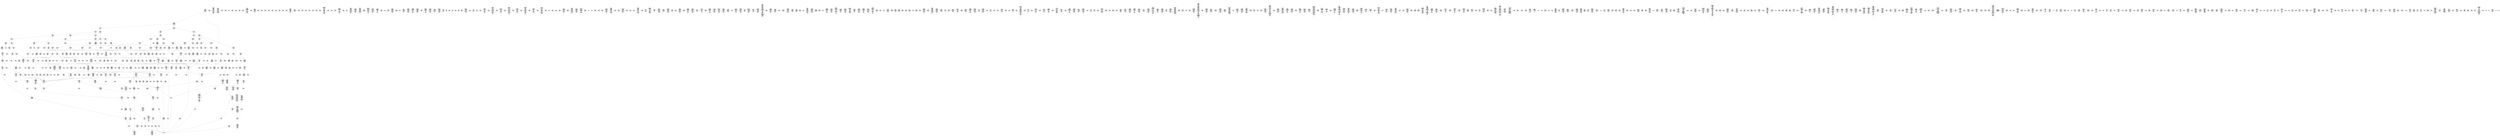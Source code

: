/* Generated by GvGen v.1.0 (https://www.github.com/stricaud/gvgen) */

digraph G {
compound=true;
   node1 [label="[anywhere]"];
   node2 [label="# 0x0
PUSHX Data
PUSHX Data
MSTORE
PUSHX LogicData
CALLDATASIZE
LT
PUSHX Data
JUMPI
"];
   node3 [label="# 0xd
PUSHX Data
CALLDATALOAD
PUSHX BitData
SHR
PUSHX LogicData
GT
PUSHX Data
JUMPI
"];
   node4 [label="# 0x1e
PUSHX LogicData
GT
PUSHX Data
JUMPI
"];
   node5 [label="# 0x29
PUSHX LogicData
GT
PUSHX Data
JUMPI
"];
   node6 [label="# 0x34
PUSHX LogicData
GT
PUSHX Data
JUMPI
"];
   node7 [label="# 0x3f
PUSHX LogicData
EQ
PUSHX Data
JUMPI
"];
   node8 [label="# 0x4a
PUSHX LogicData
EQ
PUSHX Data
JUMPI
"];
   node9 [label="# 0x55
PUSHX LogicData
EQ
PUSHX Data
JUMPI
"];
   node10 [label="# 0x60
PUSHX LogicData
EQ
PUSHX Data
JUMPI
"];
   node11 [label="# 0x6b
PUSHX Data
REVERT
"];
   node12 [label="# 0x6f
JUMPDEST
PUSHX LogicData
EQ
PUSHX Data
JUMPI
"];
   node13 [label="# 0x7b
PUSHX LogicData
EQ
PUSHX Data
JUMPI
"];
   node14 [label="# 0x86
PUSHX LogicData
EQ
PUSHX Data
JUMPI
"];
   node15 [label="# 0x91
PUSHX Data
REVERT
"];
   node16 [label="# 0x95
JUMPDEST
PUSHX LogicData
GT
PUSHX Data
JUMPI
"];
   node17 [label="# 0xa1
PUSHX LogicData
EQ
PUSHX Data
JUMPI
"];
   node18 [label="# 0xac
PUSHX LogicData
EQ
PUSHX Data
JUMPI
"];
   node19 [label="# 0xb7
PUSHX LogicData
EQ
PUSHX Data
JUMPI
"];
   node20 [label="# 0xc2
PUSHX LogicData
EQ
PUSHX Data
JUMPI
"];
   node21 [label="# 0xcd
PUSHX Data
REVERT
"];
   node22 [label="# 0xd1
JUMPDEST
PUSHX LogicData
EQ
PUSHX Data
JUMPI
"];
   node23 [label="# 0xdd
PUSHX LogicData
EQ
PUSHX Data
JUMPI
"];
   node24 [label="# 0xe8
PUSHX LogicData
EQ
PUSHX Data
JUMPI
"];
   node25 [label="# 0xf3
PUSHX Data
REVERT
"];
   node26 [label="# 0xf7
JUMPDEST
PUSHX LogicData
GT
PUSHX Data
JUMPI
"];
   node27 [label="# 0x103
PUSHX LogicData
GT
PUSHX Data
JUMPI
"];
   node28 [label="# 0x10e
PUSHX LogicData
EQ
PUSHX Data
JUMPI
"];
   node29 [label="# 0x119
PUSHX LogicData
EQ
PUSHX Data
JUMPI
"];
   node30 [label="# 0x124
PUSHX LogicData
EQ
PUSHX Data
JUMPI
"];
   node31 [label="# 0x12f
PUSHX LogicData
EQ
PUSHX Data
JUMPI
"];
   node32 [label="# 0x13a
PUSHX Data
REVERT
"];
   node33 [label="# 0x13e
JUMPDEST
PUSHX LogicData
EQ
PUSHX Data
JUMPI
"];
   node34 [label="# 0x14a
PUSHX LogicData
EQ
PUSHX Data
JUMPI
"];
   node35 [label="# 0x155
PUSHX LogicData
EQ
PUSHX Data
JUMPI
"];
   node36 [label="# 0x160
PUSHX Data
REVERT
"];
   node37 [label="# 0x164
JUMPDEST
PUSHX LogicData
GT
PUSHX Data
JUMPI
"];
   node38 [label="# 0x170
PUSHX LogicData
EQ
PUSHX Data
JUMPI
"];
   node39 [label="# 0x17b
PUSHX LogicData
EQ
PUSHX Data
JUMPI
"];
   node40 [label="# 0x186
PUSHX LogicData
EQ
PUSHX Data
JUMPI
"];
   node41 [label="# 0x191
PUSHX LogicData
EQ
PUSHX Data
JUMPI
"];
   node42 [label="# 0x19c
PUSHX Data
REVERT
"];
   node43 [label="# 0x1a0
JUMPDEST
PUSHX LogicData
EQ
PUSHX Data
JUMPI
"];
   node44 [label="# 0x1ac
PUSHX LogicData
EQ
PUSHX Data
JUMPI
"];
   node45 [label="# 0x1b7
PUSHX LogicData
EQ
PUSHX Data
JUMPI
"];
   node46 [label="# 0x1c2
PUSHX Data
REVERT
"];
   node47 [label="# 0x1c6
JUMPDEST
PUSHX LogicData
GT
PUSHX Data
JUMPI
"];
   node48 [label="# 0x1d2
PUSHX LogicData
GT
PUSHX Data
JUMPI
"];
   node49 [label="# 0x1dd
PUSHX LogicData
GT
PUSHX Data
JUMPI
"];
   node50 [label="# 0x1e8
PUSHX LogicData
EQ
PUSHX Data
JUMPI
"];
   node51 [label="# 0x1f3
PUSHX LogicData
EQ
PUSHX Data
JUMPI
"];
   node52 [label="# 0x1fe
PUSHX LogicData
EQ
PUSHX Data
JUMPI
"];
   node53 [label="# 0x209
PUSHX LogicData
EQ
PUSHX Data
JUMPI
"];
   node54 [label="# 0x214
PUSHX Data
REVERT
"];
   node55 [label="# 0x218
JUMPDEST
PUSHX LogicData
EQ
PUSHX Data
JUMPI
"];
   node56 [label="# 0x224
PUSHX LogicData
EQ
PUSHX Data
JUMPI
"];
   node57 [label="# 0x22f
PUSHX LogicData
EQ
PUSHX Data
JUMPI
"];
   node58 [label="# 0x23a
PUSHX Data
REVERT
"];
   node59 [label="# 0x23e
JUMPDEST
PUSHX LogicData
GT
PUSHX Data
JUMPI
"];
   node60 [label="# 0x24a
PUSHX LogicData
EQ
PUSHX Data
JUMPI
"];
   node61 [label="# 0x255
PUSHX LogicData
EQ
PUSHX Data
JUMPI
"];
   node62 [label="# 0x260
PUSHX LogicData
EQ
PUSHX Data
JUMPI
"];
   node63 [label="# 0x26b
PUSHX LogicData
EQ
PUSHX Data
JUMPI
"];
   node64 [label="# 0x276
PUSHX Data
REVERT
"];
   node65 [label="# 0x27a
JUMPDEST
PUSHX LogicData
EQ
PUSHX Data
JUMPI
"];
   node66 [label="# 0x286
PUSHX LogicData
EQ
PUSHX Data
JUMPI
"];
   node67 [label="# 0x291
PUSHX LogicData
EQ
PUSHX Data
JUMPI
"];
   node68 [label="# 0x29c
PUSHX Data
REVERT
"];
   node69 [label="# 0x2a0
JUMPDEST
PUSHX LogicData
GT
PUSHX Data
JUMPI
"];
   node70 [label="# 0x2ac
PUSHX LogicData
GT
PUSHX Data
JUMPI
"];
   node71 [label="# 0x2b7
PUSHX LogicData
EQ
PUSHX Data
JUMPI
"];
   node72 [label="# 0x2c2
PUSHX LogicData
EQ
PUSHX Data
JUMPI
"];
   node73 [label="# 0x2cd
PUSHX LogicData
EQ
PUSHX Data
JUMPI
"];
   node74 [label="# 0x2d8
PUSHX LogicData
EQ
PUSHX Data
JUMPI
"];
   node75 [label="# 0x2e3
PUSHX Data
REVERT
"];
   node76 [label="# 0x2e7
JUMPDEST
PUSHX LogicData
EQ
PUSHX Data
JUMPI
"];
   node77 [label="# 0x2f3
PUSHX LogicData
EQ
PUSHX Data
JUMPI
"];
   node78 [label="# 0x2fe
PUSHX LogicData
EQ
PUSHX Data
JUMPI
"];
   node79 [label="# 0x309
PUSHX Data
REVERT
"];
   node80 [label="# 0x30d
JUMPDEST
PUSHX LogicData
EQ
PUSHX Data
JUMPI
"];
   node81 [label="# 0x319
PUSHX LogicData
EQ
PUSHX Data
JUMPI
"];
   node82 [label="# 0x324
PUSHX LogicData
EQ
PUSHX Data
JUMPI
"];
   node83 [label="# 0x32f
PUSHX LogicData
EQ
PUSHX Data
JUMPI
"];
   node84 [label="# 0x33a
PUSHX LogicData
EQ
PUSHX Data
JUMPI
"];
   node85 [label="# 0x345
PUSHX LogicData
EQ
PUSHX Data
JUMPI
"];
   node86 [label="# 0x350
JUMPDEST
PUSHX Data
REVERT
"];
   node87 [label="# 0x355
JUMPDEST
CALLVALUE
ISZERO
PUSHX Data
JUMPI
"];
   node88 [label="# 0x35d
PUSHX Data
REVERT
"];
   node89 [label="# 0x361
JUMPDEST
PUSHX Data
PUSHX Data
CALLDATASIZE
PUSHX Data
PUSHX Data
JUMP
"];
   node90 [label="# 0x370
JUMPDEST
PUSHX Data
JUMP
"];
   node91 [label="# 0x375
JUMPDEST
PUSHX MemData
MLOAD
ISZERO
ISZERO
MSTORE
PUSHX ArithData
ADD
"];
   node92 [label="# 0x381
JUMPDEST
PUSHX MemData
MLOAD
SUB
RETURN
"];
   node93 [label="# 0x38a
JUMPDEST
CALLVALUE
ISZERO
PUSHX Data
JUMPI
"];
   node94 [label="# 0x392
PUSHX Data
REVERT
"];
   node95 [label="# 0x396
JUMPDEST
PUSHX Data
PUSHX Data
CALLDATASIZE
PUSHX Data
PUSHX Data
JUMP
"];
   node96 [label="# 0x3a5
JUMPDEST
PUSHX Data
PUSHX Data
MSTORE
PUSHX Data
MSTORE
PUSHX Data
SHA3
SLOAD
PUSHX ArithData
ADD
SLOAD
PUSHX ArithData
ADD
SLOAD
PUSHX ArithData
ADD
SLOAD
JUMP
"];
   node97 [label="# 0x3cc
JUMPDEST
PUSHX Data
MLOAD
MSTORE
PUSHX ArithData
ADD
MSTORE
ADD
MSTORE
PUSHX ArithData
ADD
MSTORE
PUSHX ArithData
ADD
PUSHX Data
JUMP
"];
   node98 [label="# 0x3ec
JUMPDEST
CALLVALUE
ISZERO
PUSHX Data
JUMPI
"];
   node99 [label="# 0x3f4
PUSHX Data
REVERT
"];
   node100 [label="# 0x3f8
JUMPDEST
PUSHX Data
MLOAD
ADD
MSTORE
PUSHX Data
MSTORE
PUSHX BitData
PUSHX BitData
SHL
PUSHX ArithData
ADD
MSTORE
"];
   node101 [label="# 0x426
JUMPDEST
PUSHX MemData
MLOAD
PUSHX Data
PUSHX Data
JUMP
"];
   node102 [label="# 0x433
JUMPDEST
CALLVALUE
ISZERO
PUSHX Data
JUMPI
"];
   node103 [label="# 0x43b
PUSHX Data
REVERT
"];
   node104 [label="# 0x43f
JUMPDEST
PUSHX Data
PUSHX Data
CALLDATASIZE
PUSHX Data
PUSHX Data
JUMP
"];
   node105 [label="# 0x44e
JUMPDEST
PUSHX Data
JUMP
"];
   node106 [label="# 0x453
JUMPDEST
PUSHX MemData
MLOAD
PUSHX ArithData
PUSHX BitData
PUSHX BitData
SHL
SUB
AND
MSTORE
PUSHX ArithData
ADD
PUSHX Data
JUMP
"];
   node107 [label="# 0x46b
JUMPDEST
CALLVALUE
ISZERO
PUSHX Data
JUMPI
"];
   node108 [label="# 0x473
PUSHX Data
REVERT
"];
   node109 [label="# 0x477
JUMPDEST
PUSHX Data
PUSHX Data
CALLDATASIZE
PUSHX Data
PUSHX Data
JUMP
"];
   node110 [label="# 0x486
JUMPDEST
PUSHX Data
JUMP
"];
   node111 [label="# 0x48b
JUMPDEST
STOP
"];
   node112 [label="# 0x48d
JUMPDEST
CALLVALUE
ISZERO
PUSHX Data
JUMPI
"];
   node113 [label="# 0x495
PUSHX Data
REVERT
"];
   node114 [label="# 0x499
JUMPDEST
PUSHX Data
PUSHX StorData
SLOAD
JUMP
"];
   node115 [label="# 0x4a3
JUMPDEST
PUSHX MemData
MLOAD
MSTORE
PUSHX ArithData
ADD
PUSHX Data
JUMP
"];
   node116 [label="# 0x4b1
JUMPDEST
CALLVALUE
ISZERO
PUSHX Data
JUMPI
"];
   node117 [label="# 0x4b9
PUSHX Data
REVERT
"];
   node118 [label="# 0x4bd
JUMPDEST
PUSHX Data
PUSHX Data
CALLDATASIZE
PUSHX Data
PUSHX Data
JUMP
"];
   node119 [label="# 0x4cc
JUMPDEST
PUSHX Data
JUMP
"];
   node120 [label="# 0x4d1
JUMPDEST
CALLVALUE
ISZERO
PUSHX Data
JUMPI
"];
   node121 [label="# 0x4d9
PUSHX Data
REVERT
"];
   node122 [label="# 0x4dd
JUMPDEST
PUSHX Data
PUSHX Data
CALLDATASIZE
PUSHX Data
PUSHX Data
JUMP
"];
   node123 [label="# 0x4ec
JUMPDEST
PUSHX Data
JUMP
"];
   node124 [label="# 0x4f1
JUMPDEST
CALLVALUE
ISZERO
PUSHX Data
JUMPI
"];
   node125 [label="# 0x4f9
PUSHX Data
REVERT
"];
   node126 [label="# 0x4fd
JUMPDEST
PUSHX Data
PUSHX StorData
SLOAD
JUMP
"];
   node127 [label="# 0x507
JUMPDEST
CALLVALUE
ISZERO
PUSHX Data
JUMPI
"];
   node128 [label="# 0x50f
PUSHX Data
REVERT
"];
   node129 [label="# 0x513
JUMPDEST
PUSHX StorData
SLOAD
PUSHX Data
PUSHX BitData
AND
JUMP
"];
   node130 [label="# 0x521
JUMPDEST
CALLVALUE
ISZERO
PUSHX Data
JUMPI
"];
   node131 [label="# 0x529
PUSHX Data
REVERT
"];
   node132 [label="# 0x52d
JUMPDEST
PUSHX Data
PUSHX Data
CALLDATASIZE
PUSHX Data
PUSHX Data
JUMP
"];
   node133 [label="# 0x53c
JUMPDEST
PUSHX Data
JUMP
"];
   node134 [label="# 0x541
JUMPDEST
CALLVALUE
ISZERO
PUSHX Data
JUMPI
"];
   node135 [label="# 0x549
PUSHX Data
REVERT
"];
   node136 [label="# 0x54d
JUMPDEST
PUSHX Data
PUSHX Data
CALLDATASIZE
PUSHX Data
PUSHX Data
JUMP
"];
   node137 [label="# 0x55c
JUMPDEST
PUSHX Data
JUMP
"];
   node138 [label="# 0x561
JUMPDEST
PUSHX Data
MLOAD
PUSHX ArithData
PUSHX BitData
PUSHX BitData
SHL
SUB
AND
MSTORE
PUSHX ArithData
ADD
MSTORE
ADD
PUSHX Data
JUMP
"];
   node139 [label="# 0x580
JUMPDEST
CALLVALUE
ISZERO
PUSHX Data
JUMPI
"];
   node140 [label="# 0x588
PUSHX Data
REVERT
"];
   node141 [label="# 0x58c
JUMPDEST
PUSHX Data
PUSHX MemData
MLOAD
PUSHX Data
PUSHX Data
CODECOPY
MLOAD
MSTORE
JUMP
"];
   node142 [label="# 0x5a2
JUMPDEST
CALLVALUE
ISZERO
PUSHX Data
JUMPI
"];
   node143 [label="# 0x5aa
PUSHX Data
REVERT
"];
   node144 [label="# 0x5ae
JUMPDEST
PUSHX Data
PUSHX Data
CALLDATASIZE
PUSHX Data
PUSHX Data
JUMP
"];
   node145 [label="# 0x5bd
JUMPDEST
PUSHX Data
JUMP
"];
   node146 [label="# 0x5c2
JUMPDEST
CALLVALUE
ISZERO
PUSHX Data
JUMPI
"];
   node147 [label="# 0x5ca
PUSHX Data
REVERT
"];
   node148 [label="# 0x5ce
JUMPDEST
PUSHX Data
PUSHX Data
CALLDATASIZE
PUSHX Data
PUSHX Data
JUMP
"];
   node149 [label="# 0x5dd
JUMPDEST
PUSHX Data
PUSHX Data
MSTORE
PUSHX Data
MSTORE
PUSHX Data
SHA3
SLOAD
JUMP
"];
   node150 [label="# 0x5ef
JUMPDEST
CALLVALUE
ISZERO
PUSHX Data
JUMPI
"];
   node151 [label="# 0x5f7
PUSHX Data
REVERT
"];
   node152 [label="# 0x5fb
JUMPDEST
PUSHX Data
PUSHX Data
JUMP
"];
   node153 [label="# 0x604
JUMPDEST
CALLVALUE
ISZERO
PUSHX Data
JUMPI
"];
   node154 [label="# 0x60c
PUSHX Data
REVERT
"];
   node155 [label="# 0x610
JUMPDEST
PUSHX Data
PUSHX Data
CALLDATASIZE
PUSHX Data
PUSHX Data
JUMP
"];
   node156 [label="# 0x61f
JUMPDEST
PUSHX Data
JUMP
"];
   node157 [label="# 0x624
JUMPDEST
CALLVALUE
ISZERO
PUSHX Data
JUMPI
"];
   node158 [label="# 0x62c
PUSHX Data
REVERT
"];
   node159 [label="# 0x630
JUMPDEST
PUSHX Data
PUSHX Data
CALLDATASIZE
PUSHX Data
PUSHX Data
JUMP
"];
   node160 [label="# 0x63f
JUMPDEST
PUSHX Data
JUMP
"];
   node161 [label="# 0x644
JUMPDEST
CALLVALUE
ISZERO
PUSHX Data
JUMPI
"];
   node162 [label="# 0x64c
PUSHX Data
REVERT
"];
   node163 [label="# 0x650
JUMPDEST
PUSHX Data
PUSHX Data
CALLDATASIZE
PUSHX Data
PUSHX Data
JUMP
"];
   node164 [label="# 0x65f
JUMPDEST
PUSHX Data
JUMP
"];
   node165 [label="# 0x664
JUMPDEST
CALLVALUE
ISZERO
PUSHX Data
JUMPI
"];
   node166 [label="# 0x66c
PUSHX Data
REVERT
"];
   node167 [label="# 0x670
JUMPDEST
PUSHX StorData
SLOAD
PUSHX Data
PUSHX Data
DIV
PUSHX BitData
AND
JUMP
"];
   node168 [label="# 0x683
JUMPDEST
CALLVALUE
ISZERO
PUSHX Data
JUMPI
"];
   node169 [label="# 0x68b
PUSHX Data
REVERT
"];
   node170 [label="# 0x68f
JUMPDEST
PUSHX Data
PUSHX Data
CALLDATASIZE
PUSHX Data
PUSHX Data
JUMP
"];
   node171 [label="# 0x69e
JUMPDEST
PUSHX Data
JUMP
"];
   node172 [label="# 0x6a3
JUMPDEST
PUSHX Data
PUSHX Data
CALLDATASIZE
PUSHX Data
PUSHX Data
JUMP
"];
   node173 [label="# 0x6b1
JUMPDEST
PUSHX Data
JUMP
"];
   node174 [label="# 0x6b6
JUMPDEST
CALLVALUE
ISZERO
PUSHX Data
JUMPI
"];
   node175 [label="# 0x6be
PUSHX Data
REVERT
"];
   node176 [label="# 0x6c2
JUMPDEST
PUSHX Data
PUSHX Data
CALLDATASIZE
PUSHX Data
PUSHX Data
JUMP
"];
   node177 [label="# 0x6d1
JUMPDEST
PUSHX Data
JUMP
"];
   node178 [label="# 0x6d6
JUMPDEST
CALLVALUE
ISZERO
PUSHX Data
JUMPI
"];
   node179 [label="# 0x6de
PUSHX Data
REVERT
"];
   node180 [label="# 0x6e2
JUMPDEST
PUSHX Data
PUSHX Data
JUMP
"];
   node181 [label="# 0x6eb
JUMPDEST
CALLVALUE
ISZERO
PUSHX Data
JUMPI
"];
   node182 [label="# 0x6f3
PUSHX Data
REVERT
"];
   node183 [label="# 0x6f7
JUMPDEST
PUSHX Data
PUSHX Data
CALLDATASIZE
PUSHX Data
PUSHX Data
JUMP
"];
   node184 [label="# 0x706
JUMPDEST
PUSHX Data
JUMP
"];
   node185 [label="# 0x70b
JUMPDEST
CALLVALUE
ISZERO
PUSHX Data
JUMPI
"];
   node186 [label="# 0x713
PUSHX Data
REVERT
"];
   node187 [label="# 0x717
JUMPDEST
PUSHX Data
PUSHX Data
CALLDATASIZE
PUSHX Data
PUSHX Data
JUMP
"];
   node188 [label="# 0x726
JUMPDEST
PUSHX Data
JUMP
"];
   node189 [label="# 0x72b
JUMPDEST
CALLVALUE
ISZERO
PUSHX Data
JUMPI
"];
   node190 [label="# 0x733
PUSHX Data
REVERT
"];
   node191 [label="# 0x737
JUMPDEST
PUSHX Data
PUSHX Data
JUMP
"];
   node192 [label="# 0x740
JUMPDEST
CALLVALUE
ISZERO
PUSHX Data
JUMPI
"];
   node193 [label="# 0x748
PUSHX Data
REVERT
"];
   node194 [label="# 0x74c
JUMPDEST
PUSHX StorData
SLOAD
PUSHX Data
PUSHX BitData
AND
JUMP
"];
   node195 [label="# 0x75a
JUMPDEST
CALLVALUE
ISZERO
PUSHX Data
JUMPI
"];
   node196 [label="# 0x762
PUSHX Data
REVERT
"];
   node197 [label="# 0x766
JUMPDEST
PUSHX Data
PUSHX Data
CALLDATASIZE
PUSHX Data
PUSHX Data
JUMP
"];
   node198 [label="# 0x775
JUMPDEST
PUSHX Data
JUMP
"];
   node199 [label="# 0x77a
JUMPDEST
CALLVALUE
ISZERO
PUSHX Data
JUMPI
"];
   node200 [label="# 0x782
PUSHX Data
REVERT
"];
   node201 [label="# 0x786
JUMPDEST
PUSHX Data
PUSHX Data
JUMP
"];
   node202 [label="# 0x790
JUMPDEST
CALLVALUE
ISZERO
PUSHX Data
JUMPI
"];
   node203 [label="# 0x798
PUSHX Data
REVERT
"];
   node204 [label="# 0x79c
JUMPDEST
PUSHX Data
PUSHX Data
JUMP
"];
   node205 [label="# 0x7a5
JUMPDEST
CALLVALUE
ISZERO
PUSHX Data
JUMPI
"];
   node206 [label="# 0x7ad
PUSHX Data
REVERT
"];
   node207 [label="# 0x7b1
JUMPDEST
PUSHX Data
PUSHX Data
CALLDATASIZE
PUSHX Data
PUSHX Data
JUMP
"];
   node208 [label="# 0x7c0
JUMPDEST
PUSHX Data
PUSHX Data
MSTORE
PUSHX Data
MSTORE
PUSHX Data
SHA3
SLOAD
PUSHX BitData
AND
JUMP
"];
   node209 [label="# 0x7d5
JUMPDEST
PUSHX MemData
MLOAD
PUSHX Data
PUSHX Data
JUMP
"];
   node210 [label="# 0x7e2
JUMPDEST
CALLVALUE
ISZERO
PUSHX Data
JUMPI
"];
   node211 [label="# 0x7ea
PUSHX Data
REVERT
"];
   node212 [label="# 0x7ee
JUMPDEST
PUSHX StorData
SLOAD
PUSHX ArithData
PUSHX BitData
PUSHX BitData
SHL
SUB
AND
PUSHX Data
JUMP
"];
   node213 [label="# 0x800
JUMPDEST
CALLVALUE
ISZERO
PUSHX Data
JUMPI
"];
   node214 [label="# 0x808
PUSHX Data
REVERT
"];
   node215 [label="# 0x80c
JUMPDEST
PUSHX Data
MLOAD
ADD
MSTORE
PUSHX Data
MSTORE
PUSHX BitData
PUSHX BitData
SHL
PUSHX ArithData
ADD
MSTORE
PUSHX Data
JUMP
"];
   node216 [label="# 0x82d
JUMPDEST
CALLVALUE
ISZERO
PUSHX Data
JUMPI
"];
   node217 [label="# 0x835
PUSHX Data
REVERT
"];
   node218 [label="# 0x839
JUMPDEST
PUSHX Data
PUSHX Data
JUMP
"];
   node219 [label="# 0x843
JUMPDEST
CALLVALUE
ISZERO
PUSHX Data
JUMPI
"];
   node220 [label="# 0x84b
PUSHX Data
REVERT
"];
   node221 [label="# 0x84f
JUMPDEST
PUSHX Data
PUSHX Data
JUMP
"];
   node222 [label="# 0x85f
JUMPDEST
CALLVALUE
ISZERO
PUSHX Data
JUMPI
"];
   node223 [label="# 0x867
PUSHX Data
REVERT
"];
   node224 [label="# 0x86b
JUMPDEST
PUSHX Data
PUSHX Data
CALLDATASIZE
PUSHX Data
PUSHX Data
JUMP
"];
   node225 [label="# 0x87a
JUMPDEST
PUSHX Data
JUMP
"];
   node226 [label="# 0x87f
JUMPDEST
CALLVALUE
ISZERO
PUSHX Data
JUMPI
"];
   node227 [label="# 0x887
PUSHX Data
REVERT
"];
   node228 [label="# 0x88b
JUMPDEST
PUSHX Data
PUSHX Data
JUMP
"];
   node229 [label="# 0x894
JUMPDEST
CALLVALUE
ISZERO
PUSHX Data
JUMPI
"];
   node230 [label="# 0x89c
PUSHX Data
REVERT
"];
   node231 [label="# 0x8a0
JUMPDEST
PUSHX Data
PUSHX Data
JUMP
"];
   node232 [label="# 0x8aa
JUMPDEST
CALLVALUE
ISZERO
PUSHX Data
JUMPI
"];
   node233 [label="# 0x8b2
PUSHX Data
REVERT
"];
   node234 [label="# 0x8b6
JUMPDEST
PUSHX Data
PUSHX Data
CALLDATASIZE
PUSHX Data
PUSHX Data
JUMP
"];
   node235 [label="# 0x8c5
JUMPDEST
PUSHX Data
JUMP
"];
   node236 [label="# 0x8ca
JUMPDEST
CALLVALUE
ISZERO
PUSHX Data
JUMPI
"];
   node237 [label="# 0x8d2
PUSHX Data
REVERT
"];
   node238 [label="# 0x8d6
JUMPDEST
PUSHX Data
PUSHX StorData
SLOAD
JUMP
"];
   node239 [label="# 0x8e0
JUMPDEST
CALLVALUE
ISZERO
PUSHX Data
JUMPI
"];
   node240 [label="# 0x8e8
PUSHX Data
REVERT
"];
   node241 [label="# 0x8ec
JUMPDEST
PUSHX Data
PUSHX Data
CALLDATASIZE
PUSHX Data
PUSHX Data
JUMP
"];
   node242 [label="# 0x8fb
JUMPDEST
PUSHX Data
JUMP
"];
   node243 [label="# 0x900
JUMPDEST
CALLVALUE
ISZERO
PUSHX Data
JUMPI
"];
   node244 [label="# 0x908
PUSHX Data
REVERT
"];
   node245 [label="# 0x90c
JUMPDEST
PUSHX Data
PUSHX Data
CALLDATASIZE
PUSHX Data
PUSHX Data
JUMP
"];
   node246 [label="# 0x91b
JUMPDEST
PUSHX Data
JUMP
"];
   node247 [label="# 0x920
JUMPDEST
CALLVALUE
ISZERO
PUSHX Data
JUMPI
"];
   node248 [label="# 0x928
PUSHX Data
REVERT
"];
   node249 [label="# 0x92c
JUMPDEST
PUSHX Data
PUSHX Data
JUMP
"];
   node250 [label="# 0x93c
JUMPDEST
CALLVALUE
ISZERO
PUSHX Data
JUMPI
"];
   node251 [label="# 0x944
PUSHX Data
REVERT
"];
   node252 [label="# 0x948
JUMPDEST
PUSHX Data
PUSHX Data
CALLDATASIZE
PUSHX Data
PUSHX Data
JUMP
"];
   node253 [label="# 0x957
JUMPDEST
PUSHX Data
JUMP
"];
   node254 [label="# 0x95c
JUMPDEST
CALLVALUE
ISZERO
PUSHX Data
JUMPI
"];
   node255 [label="# 0x964
PUSHX Data
REVERT
"];
   node256 [label="# 0x968
JUMPDEST
PUSHX Data
PUSHX StorData
SLOAD
JUMP
"];
   node257 [label="# 0x972
JUMPDEST
CALLVALUE
ISZERO
PUSHX Data
JUMPI
"];
   node258 [label="# 0x97a
PUSHX Data
REVERT
"];
   node259 [label="# 0x97e
JUMPDEST
PUSHX Data
PUSHX Data
JUMP
"];
   node260 [label="# 0x988
JUMPDEST
CALLVALUE
ISZERO
PUSHX Data
JUMPI
"];
   node261 [label="# 0x990
PUSHX Data
REVERT
"];
   node262 [label="# 0x994
JUMPDEST
PUSHX Data
PUSHX Data
CALLDATASIZE
PUSHX Data
PUSHX Data
JUMP
"];
   node263 [label="# 0x9a3
JUMPDEST
PUSHX Data
JUMP
"];
   node264 [label="# 0x9a8
JUMPDEST
PUSHX Data
PUSHX Data
CALLDATASIZE
PUSHX Data
PUSHX Data
JUMP
"];
   node265 [label="# 0x9b6
JUMPDEST
PUSHX Data
JUMP
"];
   node266 [label="# 0x9bb
JUMPDEST
CALLVALUE
ISZERO
PUSHX Data
JUMPI
"];
   node267 [label="# 0x9c3
PUSHX Data
REVERT
"];
   node268 [label="# 0x9c7
JUMPDEST
PUSHX Data
PUSHX Data
CALLDATASIZE
PUSHX Data
PUSHX Data
JUMP
"];
   node269 [label="# 0x9d6
JUMPDEST
PUSHX ArithData
PUSHX BitData
PUSHX BitData
SHL
SUB
AND
PUSHX Data
MSTORE
PUSHX Data
PUSHX Data
MSTORE
PUSHX Data
SHA3
AND
MSTORE
MSTORE
SHA3
SLOAD
PUSHX BitData
AND
JUMP
"];
   node270 [label="# 0xa04
JUMPDEST
PUSHX Data
PUSHX Data
CALLDATASIZE
PUSHX Data
PUSHX Data
JUMP
"];
   node271 [label="# 0xa12
JUMPDEST
PUSHX Data
JUMP
"];
   node272 [label="# 0xa17
JUMPDEST
CALLVALUE
ISZERO
PUSHX Data
JUMPI
"];
   node273 [label="# 0xa1f
PUSHX Data
REVERT
"];
   node274 [label="# 0xa23
JUMPDEST
PUSHX Data
PUSHX Data
CALLDATASIZE
PUSHX Data
PUSHX Data
JUMP
"];
   node275 [label="# 0xa32
JUMPDEST
PUSHX Data
JUMP
"];
   node276 [label="# 0xa37
JUMPDEST
CALLVALUE
ISZERO
PUSHX Data
JUMPI
"];
   node277 [label="# 0xa3f
PUSHX Data
REVERT
"];
   node278 [label="# 0xa43
JUMPDEST
PUSHX Data
PUSHX Data
CALLDATASIZE
PUSHX Data
PUSHX Data
JUMP
"];
   node279 [label="# 0xa52
JUMPDEST
PUSHX Data
JUMP
"];
   node280 [label="# 0xa57
JUMPDEST
CALLVALUE
ISZERO
PUSHX Data
JUMPI
"];
   node281 [label="# 0xa5f
PUSHX Data
REVERT
"];
   node282 [label="# 0xa63
JUMPDEST
PUSHX Data
PUSHX Data
JUMP
"];
   node283 [label="# 0xa6d
JUMPDEST
CALLVALUE
ISZERO
PUSHX Data
JUMPI
"];
   node284 [label="# 0xa75
PUSHX Data
REVERT
"];
   node285 [label="# 0xa79
JUMPDEST
PUSHX StorData
SLOAD
PUSHX Data
PUSHX BitData
PUSHX BitData
SHL
DIV
PUSHX BitData
AND
JUMP
"];
   node286 [label="# 0xa8e
JUMPDEST
PUSHX Data
PUSHX ArithData
PUSHX BitData
PUSHX BitData
SHL
SUB
NOT
AND
PUSHX BitData
PUSHX BitData
SHL
EQ
PUSHX Data
JUMPI
"];
   node287 [label="# 0xaaa
PUSHX Data
PUSHX Data
JUMP
"];
   node288 [label="# 0xab3
JUMPDEST
JUMP
"];
   node289 [label="# 0xab9
JUMPDEST
PUSHX Data
MSTORE
PUSHX Data
MSTORE
PUSHX Data
SHA3
SLOAD
PUSHX ArithData
PUSHX BitData
PUSHX BitData
SHL
SUB
AND
PUSHX Data
JUMPI
"];
   node290 [label="# 0xad6
PUSHX MemData
MLOAD
PUSHX BitData
PUSHX BitData
SHL
MSTORE
PUSHX ArithData
ADD
PUSHX MemData
MLOAD
SUB
REVERT
"];
   node291 [label="# 0xaee
JUMPDEST
PUSHX Data
MSTORE
PUSHX Data
PUSHX Data
MSTORE
PUSHX Data
SHA3
SLOAD
PUSHX ArithData
PUSHX BitData
PUSHX BitData
SHL
SUB
AND
JUMP
"];
   node292 [label="# 0xb0a
JUMPDEST
PUSHX Data
PUSHX Data
PUSHX Data
JUMP
"];
   node293 [label="# 0xb15
JUMPDEST
PUSHX ArithData
PUSHX BitData
PUSHX BitData
SHL
SUB
AND
PUSHX ArithData
PUSHX BitData
PUSHX BitData
SHL
SUB
AND
SUB
PUSHX Data
JUMPI
"];
   node294 [label="# 0xb31
PUSHX MemData
MLOAD
PUSHX BitData
PUSHX BitData
SHL
MSTORE
PUSHX ArithData
ADD
PUSHX MemData
MLOAD
SUB
REVERT
"];
   node295 [label="# 0xb49
JUMPDEST
CALLER
PUSHX ArithData
PUSHX BitData
PUSHX BitData
SHL
SUB
AND
EQ
ISZERO
PUSHX Data
JUMPI
"];
   node296 [label="# 0xb5d
PUSHX Data
CALLER
PUSHX Data
JUMP
"];
   node297 [label="# 0xb67
JUMPDEST
ISZERO
"];
   node298 [label="# 0xb69
JUMPDEST
ISZERO
PUSHX Data
JUMPI
"];
   node299 [label="# 0xb6f
PUSHX MemData
MLOAD
PUSHX BitData
PUSHX BitData
SHL
MSTORE
PUSHX ArithData
ADD
PUSHX MemData
MLOAD
SUB
REVERT
"];
   node300 [label="# 0xb87
JUMPDEST
PUSHX Data
PUSHX Data
JUMP
"];
   node301 [label="# 0xb91
JUMPDEST
JUMP
"];
   node302 [label="# 0xb96
JUMPDEST
PUSHX StorData
SLOAD
PUSHX Data
PUSHX BitData
AND
ISZERO
PUSHX Data
JUMPI
"];
   node303 [label="# 0xba5
PUSHX MemData
MLOAD
PUSHX BitData
PUSHX BitData
SHL
MSTORE
PUSHX ArithData
ADD
PUSHX MemData
MLOAD
SUB
REVERT
"];
   node304 [label="# 0xbbd
JUMPDEST
PUSHX StorData
SLOAD
PUSHX ArithData
PUSHX BitData
PUSHX BitData
SHL
SUB
AND
CALLER
EQ
PUSHX Data
JUMPI
"];
   node305 [label="# 0xbd0
PUSHX MemData
MLOAD
PUSHX BitData
PUSHX BitData
SHL
MSTORE
PUSHX ArithData
ADD
PUSHX MemData
MLOAD
SUB
REVERT
"];
   node306 [label="# 0xbe8
JUMPDEST
PUSHX Data
SSTORE
JUMP
"];
   node307 [label="# 0xbee
JUMPDEST
PUSHX StorData
SLOAD
PUSHX ArithData
PUSHX BitData
PUSHX BitData
SHL
SUB
AND
CALLER
EQ
PUSHX Data
JUMPI
"];
   node308 [label="# 0xc01
PUSHX MemData
MLOAD
PUSHX BitData
PUSHX BitData
SHL
MSTORE
PUSHX ArithData
ADD
PUSHX MemData
MLOAD
SUB
REVERT
"];
   node309 [label="# 0xc19
JUMPDEST
PUSHX StorData
SLOAD
PUSHX Data
PUSHX BitData
AND
ISZERO
PUSHX Data
JUMPI
"];
   node310 [label="# 0xc28
PUSHX MemData
MLOAD
PUSHX BitData
PUSHX BitData
SHL
MSTORE
PUSHX ArithData
ADD
PUSHX MemData
MLOAD
SUB
REVERT
"];
   node311 [label="# 0xc40
JUMPDEST
MLOAD
MLOAD
EQ
ISZERO
PUSHX Data
JUMPI
"];
   node312 [label="# 0xc4c
MLOAD
MLOAD
EQ
ISZERO
"];
   node313 [label="# 0xc53
JUMPDEST
PUSHX Data
JUMPI
"];
   node314 [label="# 0xc59
MLOAD
MLOAD
EQ
ISZERO
"];
   node315 [label="# 0xc60
JUMPDEST
PUSHX Data
JUMPI
"];
   node316 [label="# 0xc66
MLOAD
MLOAD
EQ
ISZERO
"];
   node317 [label="# 0xc6d
JUMPDEST
ISZERO
PUSHX Data
JUMPI
"];
   node318 [label="# 0xc73
PUSHX MemData
MLOAD
PUSHX BitData
PUSHX BitData
SHL
MSTORE
PUSHX ArithData
ADD
PUSHX MemData
MLOAD
SUB
REVERT
"];
   node319 [label="# 0xc8b
JUMPDEST
PUSHX Data
"];
   node320 [label="# 0xc8e
JUMPDEST
MLOAD
LT
ISZERO
PUSHX Data
JUMPI
"];
   node321 [label="# 0xc98
MLOAD
LT
PUSHX Data
JUMPI
"];
   node322 [label="# 0xca2
PUSHX Data
PUSHX Data
JUMP
"];
   node323 [label="# 0xca9
JUMPDEST
PUSHX ArithData
MUL
PUSHX ArithData
ADD
ADD
MLOAD
PUSHX Data
PUSHX Data
MLOAD
LT
PUSHX Data
JUMPI
"];
   node324 [label="# 0xcc0
PUSHX Data
PUSHX Data
JUMP
"];
   node325 [label="# 0xcc7
JUMPDEST
PUSHX ArithData
MUL
PUSHX ArithData
ADD
ADD
MLOAD
MSTORE
PUSHX ArithData
ADD
MSTORE
PUSHX ArithData
ADD
PUSHX Data
SHA3
PUSHX ArithData
ADD
SSTORE
MLOAD
LT
PUSHX Data
JUMPI
"];
   node326 [label="# 0xcef
PUSHX Data
PUSHX Data
JUMP
"];
   node327 [label="# 0xcf6
JUMPDEST
PUSHX ArithData
MUL
PUSHX ArithData
ADD
ADD
MLOAD
PUSHX Data
PUSHX Data
MLOAD
LT
PUSHX Data
JUMPI
"];
   node328 [label="# 0xd0d
PUSHX Data
PUSHX Data
JUMP
"];
   node329 [label="# 0xd14
JUMPDEST
PUSHX ArithData
MUL
PUSHX ArithData
ADD
ADD
MLOAD
MSTORE
PUSHX ArithData
ADD
MSTORE
PUSHX ArithData
ADD
PUSHX Data
SHA3
PUSHX ArithData
ADD
SSTORE
MLOAD
LT
PUSHX Data
JUMPI
"];
   node330 [label="# 0xd3c
PUSHX Data
PUSHX Data
JUMP
"];
   node331 [label="# 0xd43
JUMPDEST
PUSHX ArithData
MUL
PUSHX ArithData
ADD
ADD
MLOAD
PUSHX Data
PUSHX Data
MLOAD
LT
PUSHX Data
JUMPI
"];
   node332 [label="# 0xd5a
PUSHX Data
PUSHX Data
JUMP
"];
   node333 [label="# 0xd61
JUMPDEST
PUSHX ArithData
MUL
PUSHX ArithData
ADD
ADD
MLOAD
MSTORE
PUSHX ArithData
ADD
MSTORE
PUSHX ArithData
ADD
PUSHX Data
SHA3
PUSHX ArithData
ADD
SSTORE
MLOAD
LT
PUSHX Data
JUMPI
"];
   node334 [label="# 0xd89
PUSHX Data
PUSHX Data
JUMP
"];
   node335 [label="# 0xd90
JUMPDEST
PUSHX ArithData
MUL
PUSHX ArithData
ADD
ADD
MLOAD
PUSHX Data
PUSHX Data
MLOAD
LT
PUSHX Data
JUMPI
"];
   node336 [label="# 0xda7
PUSHX Data
PUSHX Data
JUMP
"];
   node337 [label="# 0xdae
JUMPDEST
PUSHX ArithData
MUL
PUSHX ArithData
ADD
ADD
MLOAD
MSTORE
PUSHX ArithData
ADD
MSTORE
PUSHX ArithData
ADD
PUSHX Data
SHA3
PUSHX ArithData
ADD
SSTORE
PUSHX Data
PUSHX Data
JUMP
"];
   node338 [label="# 0xdd6
JUMPDEST
PUSHX Data
JUMP
"];
   node339 [label="# 0xdde
JUMPDEST
JUMP
"];
   node340 [label="# 0xde7
JUMPDEST
PUSHX Data
CALLER
"];
   node341 [label="# 0xdec
JUMPDEST
PUSHX Data
JUMP
"];
   node342 [label="# 0xdf2
JUMPDEST
PUSHX Data
JUMPI
"];
   node343 [label="# 0xdf7
PUSHX MemData
MLOAD
PUSHX BitData
PUSHX BitData
SHL
MSTORE
PUSHX ArithData
ADD
PUSHX MemData
MLOAD
SUB
REVERT
"];
   node344 [label="# 0xe0f
JUMPDEST
PUSHX Data
PUSHX Data
JUMP
"];
   node345 [label="# 0xe1a
JUMPDEST
PUSHX Data
MSTORE
PUSHX Data
MSTORE
PUSHX Data
SHA3
SLOAD
PUSHX ArithData
PUSHX BitData
PUSHX BitData
SHL
SUB
AND
PUSHX Data
JUMPI
"];
   node346 [label="# 0xe39
PUSHX MemData
MLOAD
PUSHX BitData
PUSHX BitData
SHL
MSTORE
PUSHX ArithData
ADD
PUSHX MemData
MLOAD
SUB
REVERT
"];
   node347 [label="# 0xe51
JUMPDEST
PUSHX StorData
SLOAD
PUSHX StorData
SLOAD
PUSHX ArithData
PUSHX BitData
PUSHX BitData
SHL
SUB
AND
PUSHX Data
PUSHX Data
PUSHX Data
JUMP
"];
   node348 [label="# 0xe70
JUMPDEST
PUSHX Data
PUSHX Data
JUMP
"];
   node349 [label="# 0xe7a
JUMPDEST
"];
   node350 [label="# 0xe7f
JUMPDEST
JUMP
"];
   node351 [label="# 0xe86
JUMPDEST
PUSHX Data
CALLER
"];
   node352 [label="# 0xe8b
JUMPDEST
PUSHX Data
JUMP
"];
   node353 [label="# 0xe91
JUMPDEST
PUSHX Data
JUMPI
"];
   node354 [label="# 0xe96
PUSHX MemData
MLOAD
PUSHX BitData
PUSHX BitData
SHL
MSTORE
PUSHX ArithData
ADD
PUSHX MemData
MLOAD
SUB
REVERT
"];
   node355 [label="# 0xeae
JUMPDEST
PUSHX Data
PUSHX Data
MSTORE
PUSHX Data
PUSHX Data
MSTORE
PUSHX Data
SHA3
SLOAD
PUSHX BitData
AND
PUSHX LogicData
GT
ISZERO
PUSHX Data
JUMPI
"];
   node356 [label="# 0xecc
PUSHX Data
PUSHX Data
JUMP
"];
   node357 [label="# 0xed3
JUMPDEST
SUB
PUSHX Data
JUMPI
"];
   node358 [label="# 0xed9
PUSHX MemData
MLOAD
PUSHX BitData
PUSHX BitData
SHL
MSTORE
PUSHX ArithData
ADD
PUSHX MemData
MLOAD
SUB
REVERT
"];
   node359 [label="# 0xef1
JUMPDEST
PUSHX Data
JUMPI
"];
   node360 [label="# 0xef7
PUSHX Data
PUSHX Data
JUMP
"];
   node361 [label="# 0xefd
JUMPDEST
PUSHX Data
"];
   node362 [label="# 0xf00
JUMPDEST
PUSHX Data
MSTORE
PUSHX Data
PUSHX Data
MSTORE
PUSHX Data
SHA3
SLOAD
PUSHX BitData
NOT
AND
PUSHX Data
PUSHX LogicData
GT
ISZERO
PUSHX Data
JUMPI
"];
   node363 [label="# 0xf21
PUSHX Data
PUSHX Data
JUMP
"];
   node364 [label="# 0xf28
JUMPDEST
MUL
OR
SSTORE
PUSHX Data
PUSHX Data
JUMP
"];
   node365 [label="# 0xf37
JUMPDEST
PUSHX ArithData
PUSHX BitData
PUSHX BitData
SHL
SUB
AND
PUSHX Data
PUSHX MemData
MLOAD
PUSHX Data
ISZERO
ISZERO
MSTORE
PUSHX ArithData
ADD
JUMP
"];
   node366 [label="# 0xf73
JUMPDEST
PUSHX MemData
MLOAD
SUB
LOGX
JUMP
"];
   node367 [label="# 0xf7f
JUMPDEST
PUSHX StorData
SLOAD
PUSHX ArithData
PUSHX BitData
PUSHX BitData
SHL
SUB
AND
CALLER
EQ
PUSHX Data
JUMPI
"];
   node368 [label="# 0xf92
PUSHX MemData
MLOAD
PUSHX BitData
PUSHX BitData
SHL
MSTORE
PUSHX ArithData
ADD
PUSHX Data
PUSHX Data
JUMP
"];
   node369 [label="# 0xfa9
JUMPDEST
PUSHX MemData
MLOAD
SUB
REVERT
"];
   node370 [label="# 0xfb2
JUMPDEST
PUSHX ArithData
PUSHX StorData
SLOAD
SUB
PUSHX Data
JUMPI
"];
   node371 [label="# 0xfbd
PUSHX MemData
MLOAD
PUSHX BitData
PUSHX BitData
SHL
MSTORE
PUSHX Data
PUSHX ArithData
ADD
MSTORE
PUSHX Data
PUSHX ArithData
ADD
MSTORE
PUSHX Data
PUSHX ArithData
ADD
MSTORE
PUSHX ArithData
ADD
PUSHX Data
JUMP
"];
   node372 [label="# 0x1004
JUMPDEST
PUSHX Data
PUSHX Data
SSTORE
PUSHX MemData
MLOAD
PUSHX Data
CALLER
SELFBALANCE
GAS
CALL
RETURNDATASIZE
PUSHX LogicData
EQ
PUSHX Data
JUMPI
"];
   node373 [label="# 0x102a
PUSHX MemData
MLOAD
PUSHX BitData
NOT
PUSHX ArithData
RETURNDATASIZE
ADD
AND
ADD
PUSHX Data
MSTORE
RETURNDATASIZE
MSTORE
RETURNDATASIZE
PUSHX Data
PUSHX ArithData
ADD
RETURNDATACOPY
PUSHX Data
JUMP
"];
   node374 [label="# 0x104b
JUMPDEST
PUSHX Data
"];
   node375 [label="# 0x1050
JUMPDEST
PUSHX Data
JUMPI
"];
   node376 [label="# 0x105a
PUSHX MemData
MLOAD
PUSHX BitData
PUSHX BitData
SHL
MSTORE
PUSHX ArithData
ADD
PUSHX MemData
MLOAD
SUB
REVERT
"];
   node377 [label="# 0x1072
JUMPDEST
PUSHX Data
PUSHX Data
SSTORE
JUMP
"];
   node378 [label="# 0x107a
JUMPDEST
PUSHX Data
PUSHX MemData
MLOAD
PUSHX ArithData
ADD
PUSHX Data
MSTORE
PUSHX Data
MSTORE
PUSHX Data
JUMP
"];
   node379 [label="# 0x1095
JUMPDEST
PUSHX StorData
SLOAD
PUSHX BitData
AND
PUSHX Data
JUMPI
"];
   node380 [label="# 0x10a0
PUSHX MemData
MLOAD
PUSHX BitData
PUSHX BitData
SHL
MSTORE
PUSHX ArithData
ADD
PUSHX MemData
MLOAD
SUB
REVERT
"];
   node381 [label="# 0x10b8
JUMPDEST
PUSHX Data
CALLER
PUSHX Data
JUMP
"];
   node382 [label="# 0x10c1
JUMPDEST
PUSHX Data
JUMPI
"];
   node383 [label="# 0x10c6
PUSHX MemData
MLOAD
PUSHX BitData
PUSHX BitData
SHL
MSTORE
PUSHX ArithData
ADD
PUSHX MemData
MLOAD
SUB
REVERT
"];
   node384 [label="# 0x10de
JUMPDEST
PUSHX Data
PUSHX Data
JUMP
"];
   node385 [label="# 0x10e7
JUMPDEST
JUMP
"];
   node386 [label="# 0x10ea
JUMPDEST
PUSHX StorData
SLOAD
PUSHX ArithData
PUSHX BitData
PUSHX BitData
SHL
SUB
AND
CALLER
EQ
PUSHX Data
JUMPI
"];
   node387 [label="# 0x10fd
PUSHX MemData
MLOAD
PUSHX BitData
PUSHX BitData
SHL
MSTORE
PUSHX ArithData
ADD
PUSHX MemData
MLOAD
SUB
REVERT
"];
   node388 [label="# 0x1115
JUMPDEST
PUSHX ArithData
ADD
PUSHX Data
JUMPI
"];
   node389 [label="# 0x113d
PUSHX StorData
SLOAD
PUSHX BitData
NOT
AND
PUSHX BitData
AND
ISZERO
OR
SSTORE
JUMP
"];
   node390 [label="# 0x1151
JUMPDEST
PUSHX Data
PUSHX Data
JUMP
"];
   node391 [label="# 0x115a
JUMPDEST
PUSHX StorData
SLOAD
PUSHX ArithData
PUSHX BitData
PUSHX BitData
SHL
SUB
AND
CALLER
EQ
PUSHX Data
JUMPI
"];
   node392 [label="# 0x116d
PUSHX MemData
MLOAD
PUSHX BitData
PUSHX BitData
SHL
MSTORE
PUSHX ArithData
ADD
PUSHX Data
PUSHX Data
JUMP
"];
   node393 [label="# 0x1184
JUMPDEST
PUSHX StorData
SLOAD
PUSHX BitData
PUSHX BitData
SHL
DIV
PUSHX BitData
AND
ISZERO
PUSHX Data
JUMPI
"];
   node394 [label="# 0x1197
PUSHX MemData
MLOAD
PUSHX BitData
PUSHX BitData
SHL
MSTORE
PUSHX ArithData
ADD
PUSHX MemData
MLOAD
SUB
REVERT
"];
   node395 [label="# 0x11af
JUMPDEST
MLOAD
PUSHX Data
PUSHX Data
PUSHX ArithData
ADD
PUSHX Data
JUMP
"];
   node396 [label="# 0x11c2
JUMPDEST
JUMP
"];
   node397 [label="# 0x11c6
JUMPDEST
PUSHX StorData
SLOAD
PUSHX LogicData
PUSHX BitData
AND
ISZERO
ISZERO
EQ
PUSHX Data
JUMPI
"];
   node398 [label="# 0x11d8
PUSHX MemData
MLOAD
PUSHX BitData
PUSHX BitData
SHL
MSTORE
PUSHX ArithData
ADD
PUSHX MemData
MLOAD
SUB
REVERT
"];
   node399 [label="# 0x11f0
JUMPDEST
ORIGIN
CALLER
EQ
PUSHX Data
JUMPI
"];
   node400 [label="# 0x11f8
PUSHX MemData
MLOAD
PUSHX BitData
PUSHX BitData
SHL
MSTORE
PUSHX ArithData
ADD
PUSHX MemData
MLOAD
SUB
REVERT
"];
   node401 [label="# 0x1210
JUMPDEST
PUSHX StorData
SLOAD
TIMESTAMP
LT
ISZERO
PUSHX Data
JUMPI
"];
   node402 [label="# 0x121b
PUSHX MemData
MLOAD
PUSHX BitData
PUSHX BitData
SHL
MSTORE
PUSHX ArithData
ADD
PUSHX MemData
MLOAD
SUB
REVERT
"];
   node403 [label="# 0x1233
JUMPDEST
PUSHX Data
MLOAD
ADDRESS
PUSHX ArithData
ADD
MSTORE
CALLER
ADD
MSTORE
PUSHX Data
PUSHX ArithData
ADD
MSTORE
PUSHX Data
PUSHX ArithData
ADD
PUSHX MemData
MLOAD
PUSHX BitData
NOT
SUB
ADD
MSTORE
MSTORE
MLOAD
PUSHX ArithData
ADD
SHA3
PUSHX StorData
SLOAD
PUSHX Data
PUSHX ArithData
PUSHX BitData
PUSHX BitData
SHL
SUB
AND
PUSHX Data
JUMP
"];
   node404 [label="# 0x12a3
JUMPDEST
PUSHX Data
JUMPI
"];
   node405 [label="# 0x12a8
PUSHX MemData
MLOAD
PUSHX BitData
PUSHX BitData
SHL
MSTORE
PUSHX ArithData
ADD
PUSHX MemData
MLOAD
SUB
REVERT
"];
   node406 [label="# 0x12c0
JUMPDEST
PUSHX Data
PUSHX Data
PUSHX StorData
SLOAD
PUSHX Data
PUSHX Data
PUSHX Data
JUMP
"];
   node407 [label="# 0x12d6
JUMPDEST
PUSHX Data
JUMP
"];
   node408 [label="# 0x12db
JUMPDEST
PUSHX LogicData
GT
PUSHX Data
JUMPI
"];
   node409 [label="# 0x12e6
PUSHX MemData
MLOAD
PUSHX BitData
PUSHX BitData
SHL
MSTORE
PUSHX ArithData
ADD
PUSHX MemData
MLOAD
SUB
REVERT
"];
   node410 [label="# 0x12fe
JUMPDEST
PUSHX StorData
PUSHX Data
SLOAD
PUSHX Data
PUSHX Data
JUMP
"];
   node411 [label="# 0x1310
JUMPDEST
SSTORE
PUSHX Data
PUSHX Data
PUSHX Data
PUSHX Data
JUMP
"];
   node412 [label="# 0x1324
JUMPDEST
PUSHX Data
PUSHX Data
JUMP
"];
   node413 [label="# 0x132b
JUMPDEST
JUMP
"];
   node414 [label="# 0x1332
JUMPDEST
PUSHX Data
MSTORE
PUSHX Data
MSTORE
PUSHX Data
SHA3
SLOAD
PUSHX ArithData
PUSHX BitData
PUSHX BitData
SHL
SUB
AND
PUSHX Data
JUMPI
"];
   node415 [label="# 0x1350
PUSHX MemData
MLOAD
PUSHX BitData
PUSHX BitData
SHL
MSTORE
PUSHX ArithData
ADD
PUSHX MemData
MLOAD
SUB
REVERT
"];
   node416 [label="# 0x1368
JUMPDEST
PUSHX Data
PUSHX Data
PUSHX Data
PUSHX Data
JUMP
"];
   node417 [label="# 0x1376
JUMPDEST
PUSHX Data
PUSHX Data
PUSHX Data
PUSHX Data
JUMP
"];
   node418 [label="# 0x1390
JUMPDEST
PUSHX Data
PUSHX Data
JUMP
"];
   node419 [label="# 0x139a
JUMPDEST
JUMP
"];
   node420 [label="# 0x139d
JUMPDEST
PUSHX StorData
SLOAD
PUSHX ArithData
PUSHX BitData
PUSHX BitData
SHL
SUB
AND
CALLER
EQ
PUSHX Data
JUMPI
"];
   node421 [label="# 0x13b0
PUSHX MemData
MLOAD
PUSHX BitData
PUSHX BitData
SHL
MSTORE
PUSHX ArithData
ADD
PUSHX Data
PUSHX Data
JUMP
"];
   node422 [label="# 0x13c7
JUMPDEST
PUSHX StorData
SLOAD
PUSHX ArithData
PUSHX BitData
PUSHX BitData
SHL
SUB
NOT
AND
PUSHX ArithData
PUSHX BitData
PUSHX BitData
SHL
SUB
AND
OR
SSTORE
JUMP
"];
   node423 [label="# 0x13e9
JUMPDEST
PUSHX Data
PUSHX ArithData
PUSHX BitData
PUSHX BitData
SHL
SUB
AND
PUSHX Data
JUMPI
"];
   node424 [label="# 0x13fa
PUSHX MemData
MLOAD
PUSHX BitData
PUSHX BitData
SHL
MSTORE
PUSHX ArithData
ADD
PUSHX MemData
MLOAD
SUB
REVERT
"];
   node425 [label="# 0x1412
JUMPDEST
PUSHX ArithData
PUSHX BitData
PUSHX BitData
SHL
SUB
AND
PUSHX Data
MSTORE
PUSHX Data
PUSHX Data
MSTORE
PUSHX Data
SHA3
SLOAD
JUMP
"];
   node426 [label="# 0x142e
JUMPDEST
PUSHX StorData
SLOAD
PUSHX ArithData
PUSHX BitData
PUSHX BitData
SHL
SUB
AND
CALLER
EQ
PUSHX Data
JUMPI
"];
   node427 [label="# 0x1441
PUSHX MemData
MLOAD
PUSHX BitData
PUSHX BitData
SHL
MSTORE
PUSHX ArithData
ADD
PUSHX Data
PUSHX Data
JUMP
"];
   node428 [label="# 0x1458
JUMPDEST
PUSHX Data
PUSHX Data
PUSHX Data
JUMP
"];
   node429 [label="# 0x1462
JUMPDEST
JUMP
"];
   node430 [label="# 0x1464
JUMPDEST
PUSHX StorData
SLOAD
PUSHX Data
PUSHX BitData
AND
ISZERO
PUSHX Data
JUMPI
"];
   node431 [label="# 0x1473
PUSHX MemData
MLOAD
PUSHX BitData
PUSHX BitData
SHL
MSTORE
PUSHX ArithData
ADD
PUSHX MemData
MLOAD
SUB
REVERT
"];
   node432 [label="# 0x148b
JUMPDEST
PUSHX StorData
SLOAD
PUSHX ArithData
PUSHX BitData
PUSHX BitData
SHL
SUB
AND
CALLER
EQ
PUSHX Data
JUMPI
"];
   node433 [label="# 0x149e
PUSHX MemData
MLOAD
PUSHX BitData
PUSHX BitData
SHL
MSTORE
PUSHX ArithData
ADD
PUSHX Data
PUSHX Data
JUMP
"];
   node434 [label="# 0x14b5
JUMPDEST
PUSHX StorData
SLOAD
PUSHX ArithData
PUSHX BitData
PUSHX BitData
SHL
SUB
NOT
AND
PUSHX ArithData
PUSHX BitData
PUSHX BitData
SHL
SUB
AND
OR
SSTORE
JUMP
"];
   node435 [label="# 0x14d8
JUMPDEST
PUSHX Data
CALLER
PUSHX Data
JUMP
"];
   node436 [label="# 0x14e3
JUMPDEST
PUSHX StorData
SLOAD
PUSHX Data
TIMESTAMP
LT
ISZERO
PUSHX Data
JUMPI
"];
   node437 [label="# 0x14f3
PUSHX Data
JUMP
"];
   node438 [label="# 0x1501
JUMPDEST
PUSHX Data
PUSHX StorData
SLOAD
PUSHX Data
PUSHX Data
JUMP
"];
   node439 [label="# 0x1512
JUMPDEST
LT
PUSHX Data
JUMPI
"];
   node440 [label="# 0x1518
PUSHX Data
JUMP
"];
   node441 [label="# 0x1526
JUMPDEST
PUSHX Data
PUSHX Data
PUSHX StorData
SLOAD
PUSHX Data
PUSHX Data
JUMP
"];
   node442 [label="# 0x1539
JUMPDEST
PUSHX Data
PUSHX Data
JUMP
"];
   node443 [label="# 0x1543
JUMPDEST
PUSHX Data
PUSHX Data
PUSHX Data
PUSHX Data
JUMP
"];
   node444 [label="# 0x1553
JUMPDEST
PUSHX Data
PUSHX Data
PUSHX Data
PUSHX Data
JUMP
"];
   node445 [label="# 0x156d
JUMPDEST
PUSHX Data
PUSHX Data
JUMP
"];
   node446 [label="# 0x1577
JUMPDEST
PUSHX Data
PUSHX Data
JUMP
"];
   node447 [label="# 0x1581
JUMPDEST
PUSHX Data
PUSHX Data
PUSHX Data
JUMP
"];
   node448 [label="# 0x1593
JUMPDEST
JUMP
"];
   node449 [label="# 0x159a
JUMPDEST
PUSHX Data
CALLER
PUSHX Data
JUMP
"];
   node450 [label="# 0x15a3
JUMPDEST
PUSHX Data
JUMPI
"];
   node451 [label="# 0x15a8
PUSHX MemData
MLOAD
PUSHX BitData
PUSHX BitData
SHL
MSTORE
PUSHX ArithData
ADD
PUSHX MemData
MLOAD
SUB
REVERT
"];
   node452 [label="# 0x15c0
JUMPDEST
PUSHX Data
PUSHX Data
JUMP
"];
   node453 [label="# 0x15cc
JUMPDEST
JUMP
"];
   node454 [label="# 0x15d2
JUMPDEST
PUSHX Data
MSTORE
PUSHX Data
MSTORE
PUSHX Data
SHA3
SLOAD
PUSHX Data
PUSHX ArithData
PUSHX BitData
PUSHX BitData
SHL
SUB
AND
PUSHX Data
JUMPI
"];
   node455 [label="# 0x15f2
PUSHX MemData
MLOAD
PUSHX BitData
PUSHX BitData
SHL
MSTORE
PUSHX ArithData
ADD
PUSHX MemData
MLOAD
SUB
REVERT
"];
   node456 [label="# 0x160a
JUMPDEST
PUSHX Data
PUSHX StorData
SLOAD
PUSHX Data
PUSHX Data
JUMP
"];
   node457 [label="# 0x1619
JUMPDEST
GT
ISZERO
PUSHX Data
JUMPI
"];
   node458 [label="# 0x1622
PUSHX Data
PUSHX Data
PUSHX Data
JUMP
"];
   node459 [label="# 0x162c
JUMPDEST
PUSHX MemData
MLOAD
PUSHX ArithData
ADD
PUSHX Data
PUSHX Data
JUMP
"];
   node460 [label="# 0x163d
JUMPDEST
PUSHX MemData
MLOAD
PUSHX ArithData
SUB
SUB
MSTORE
PUSHX Data
MSTORE
JUMP
"];
   node461 [label="# 0x1653
JUMPDEST
PUSHX Data
PUSHX Data
JUMP
"];
   node462 [label="# 0x165c
JUMPDEST
PUSHX MemData
MLOAD
PUSHX ArithData
ADD
PUSHX Data
PUSHX Data
JUMP
"];
   node463 [label="# 0x166c
JUMPDEST
PUSHX StorData
SLOAD
PUSHX ArithData
PUSHX BitData
PUSHX BitData
SHL
SUB
AND
CALLER
EQ
PUSHX Data
JUMPI
"];
   node464 [label="# 0x167f
PUSHX MemData
MLOAD
PUSHX BitData
PUSHX BitData
SHL
MSTORE
PUSHX ArithData
ADD
PUSHX MemData
MLOAD
SUB
REVERT
"];
   node465 [label="# 0x1697
JUMPDEST
MLOAD
MLOAD
EQ
PUSHX Data
JUMPI
"];
   node466 [label="# 0x16a1
PUSHX MemData
MLOAD
PUSHX BitData
PUSHX BitData
SHL
MSTORE
PUSHX ArithData
ADD
PUSHX MemData
MLOAD
SUB
REVERT
"];
   node467 [label="# 0x16b9
JUMPDEST
PUSHX Data
"];
   node468 [label="# 0x16bc
JUMPDEST
MLOAD
LT
ISZERO
PUSHX Data
JUMPI
"];
   node469 [label="# 0x16c6
MLOAD
LT
PUSHX Data
JUMPI
"];
   node470 [label="# 0x16d0
PUSHX Data
PUSHX Data
JUMP
"];
   node471 [label="# 0x16d7
JUMPDEST
PUSHX ArithData
MUL
PUSHX ArithData
ADD
ADD
MLOAD
PUSHX Data
JUMPI
"];
   node472 [label="# 0x16e4
PUSHX Data
PUSHX Data
JUMP
"];
   node473 [label="# 0x16ea
JUMPDEST
PUSHX Data
"];
   node474 [label="# 0x16ed
JUMPDEST
PUSHX Data
PUSHX Data
MLOAD
LT
PUSHX Data
JUMPI
"];
   node475 [label="# 0x16fc
PUSHX Data
PUSHX Data
JUMP
"];
   node476 [label="# 0x1703
JUMPDEST
PUSHX ArithData
MUL
PUSHX ArithData
ADD
ADD
MLOAD
MSTORE
PUSHX ArithData
ADD
MSTORE
PUSHX ArithData
ADD
PUSHX Data
SHA3
PUSHX ArithData
PUSHX ArithData
EXP
SLOAD
PUSHX ArithData
MUL
NOT
AND
PUSHX LogicData
GT
ISZERO
PUSHX Data
JUMPI
"];
   node477 [label="# 0x1733
PUSHX Data
PUSHX Data
JUMP
"];
   node478 [label="# 0x173a
JUMPDEST
MUL
OR
SSTORE
MLOAD
LT
PUSHX Data
JUMPI
"];
   node479 [label="# 0x174a
PUSHX Data
PUSHX Data
JUMP
"];
   node480 [label="# 0x1751
JUMPDEST
PUSHX ArithData
MUL
PUSHX ArithData
ADD
ADD
MLOAD
PUSHX Data
MLOAD
LT
PUSHX Data
JUMPI
"];
   node481 [label="# 0x1767
PUSHX Data
PUSHX Data
JUMP
"];
   node482 [label="# 0x176e
JUMPDEST
PUSHX ArithData
MUL
PUSHX ArithData
ADD
ADD
MLOAD
PUSHX Data
JUMP
"];
   node483 [label="# 0x177b
JUMPDEST
PUSHX ArithData
PUSHX BitData
PUSHX BitData
SHL
SUB
AND
PUSHX Data
MLOAD
LT
PUSHX Data
JUMPI
"];
   node484 [label="# 0x17b0
PUSHX Data
PUSHX Data
JUMP
"];
   node485 [label="# 0x17b7
JUMPDEST
PUSHX ArithData
MUL
PUSHX ArithData
ADD
ADD
MLOAD
PUSHX MemData
MLOAD
PUSHX Data
ISZERO
ISZERO
MSTORE
PUSHX ArithData
ADD
JUMP
"];
   node486 [label="# 0x17d0
JUMPDEST
PUSHX MemData
MLOAD
SUB
LOGX
PUSHX Data
PUSHX Data
JUMP
"];
   node487 [label="# 0x17e2
JUMPDEST
PUSHX Data
JUMP
"];
   node488 [label="# 0x17ea
JUMPDEST
PUSHX StorData
SLOAD
PUSHX ArithData
PUSHX BitData
PUSHX BitData
SHL
SUB
AND
CALLER
EQ
PUSHX Data
JUMPI
"];
   node489 [label="# 0x17fd
PUSHX MemData
MLOAD
PUSHX BitData
PUSHX BitData
SHL
MSTORE
PUSHX ArithData
ADD
PUSHX MemData
MLOAD
SUB
REVERT
"];
   node490 [label="# 0x1815
JUMPDEST
PUSHX StorData
SLOAD
PUSHX Data
PUSHX BitData
AND
ISZERO
PUSHX Data
JUMPI
"];
   node491 [label="# 0x1824
PUSHX MemData
MLOAD
PUSHX BitData
PUSHX BitData
SHL
MSTORE
PUSHX ArithData
ADD
PUSHX MemData
MLOAD
SUB
REVERT
"];
   node492 [label="# 0x183c
JUMPDEST
PUSHX Data
"];
   node493 [label="# 0x183f
JUMPDEST
MLOAD
LT
ISZERO
PUSHX Data
JUMPI
"];
   node494 [label="# 0x1849
PUSHX Data
MLOAD
LT
PUSHX Data
JUMPI
"];
   node495 [label="# 0x1856
PUSHX Data
PUSHX Data
JUMP
"];
   node496 [label="# 0x185d
JUMPDEST
PUSHX ArithData
MUL
PUSHX ArithData
ADD
ADD
MLOAD
PUSHX StorData
SLOAD
PUSHX Data
PUSHX Data
PUSHX Data
JUMP
"];
   node497 [label="# 0x1875
JUMPDEST
PUSHX Data
PUSHX Data
JUMP
"];
   node498 [label="# 0x187f
JUMPDEST
PUSHX Data
JUMP
"];
   node499 [label="# 0x1884
JUMPDEST
PUSHX Data
PUSHX Data
JUMP
"];
   node500 [label="# 0x188e
JUMPDEST
PUSHX Data
JUMP
"];
   node501 [label="# 0x1896
JUMPDEST
MLOAD
PUSHX StorData
PUSHX Data
SLOAD
PUSHX Data
PUSHX Data
JUMP
"];
   node502 [label="# 0x18aa
JUMPDEST
SSTORE
PUSHX StorData
SLOAD
PUSHX LogicData
LT
ISZERO
PUSHX Data
JUMPI
"];
   node503 [label="# 0x18bc
PUSHX MemData
MLOAD
PUSHX BitData
PUSHX BitData
SHL
MSTORE
PUSHX ArithData
ADD
PUSHX MemData
MLOAD
SUB
REVERT
"];
   node504 [label="# 0x18d4
JUMPDEST
PUSHX StorData
SLOAD
PUSHX ArithData
PUSHX BitData
PUSHX BitData
SHL
SUB
AND
CALLER
EQ
PUSHX Data
JUMPI
"];
   node505 [label="# 0x18e7
PUSHX MemData
MLOAD
PUSHX BitData
PUSHX BitData
SHL
MSTORE
PUSHX ArithData
ADD
PUSHX Data
PUSHX Data
JUMP
"];
   node506 [label="# 0x18fe
JUMPDEST
PUSHX LogicData
GT
ISZERO
PUSHX Data
JUMPI
"];
   node507 [label="# 0x1908
PUSHX MemData
MLOAD
PUSHX BitData
PUSHX BitData
SHL
MSTORE
PUSHX ArithData
ADD
PUSHX MemData
MLOAD
SUB
REVERT
"];
   node508 [label="# 0x1920
JUMPDEST
PUSHX StorData
SLOAD
PUSHX ArithData
PUSHX BitData
PUSHX BitData
SHL
SUB
NOT
AND
PUSHX ArithData
PUSHX BitData
PUSHX BitData
SHL
SUB
AND
OR
SSTORE
PUSHX Data
SSTORE
JUMP
"];
   node509 [label="# 0x1946
JUMPDEST
PUSHX StorData
SLOAD
PUSHX LogicData
PUSHX BitData
AND
ISZERO
ISZERO
EQ
PUSHX Data
JUMPI
"];
   node510 [label="# 0x1958
PUSHX MemData
MLOAD
PUSHX BitData
PUSHX BitData
SHL
MSTORE
PUSHX ArithData
ADD
PUSHX MemData
MLOAD
SUB
REVERT
"];
   node511 [label="# 0x1970
JUMPDEST
ORIGIN
CALLER
EQ
PUSHX Data
JUMPI
"];
   node512 [label="# 0x1978
PUSHX MemData
MLOAD
PUSHX BitData
PUSHX BitData
SHL
MSTORE
PUSHX ArithData
ADD
PUSHX MemData
MLOAD
SUB
REVERT
"];
   node513 [label="# 0x1990
JUMPDEST
PUSHX MemData
MLOAD
PUSHX Data
PUSHX Data
CODECOPY
MLOAD
MSTORE
PUSHX Data
MSTORE
PUSHX Data
PUSHX Data
MSTORE
PUSHX StorData
SLOAD
PUSHX StorData
SLOAD
PUSHX Data
PUSHX Data
PUSHX Data
JUMP
"];
   node514 [label="# 0x19fb
JUMPDEST
PUSHX Data
PUSHX Data
JUMP
"];
   node515 [label="# 0x1a05
JUMPDEST
TIMESTAMP
LT
PUSHX Data
JUMPI
"];
   node516 [label="# 0x1a10
TIMESTAMP
LT
ISZERO
"];
   node517 [label="# 0x1a15
JUMPDEST
ISZERO
PUSHX Data
JUMPI
"];
   node518 [label="# 0x1a1b
PUSHX MemData
MLOAD
PUSHX BitData
PUSHX BitData
SHL
MSTORE
PUSHX ArithData
ADD
PUSHX MemData
MLOAD
SUB
REVERT
"];
   node519 [label="# 0x1a33
JUMPDEST
PUSHX Data
MLOAD
ADDRESS
PUSHX ArithData
ADD
MSTORE
CALLER
ADD
MSTORE
PUSHX MemData
MLOAD
PUSHX Data
PUSHX Data
CODECOPY
MLOAD
MSTORE
PUSHX ArithData
ADD
MSTORE
PUSHX Data
PUSHX ArithData
ADD
PUSHX MemData
MLOAD
PUSHX BitData
NOT
SUB
ADD
MSTORE
MSTORE
MLOAD
PUSHX ArithData
ADD
SHA3
PUSHX StorData
SLOAD
PUSHX Data
PUSHX ArithData
PUSHX BitData
PUSHX BitData
SHL
SUB
AND
PUSHX Data
JUMP
"];
   node520 [label="# 0x1a91
JUMPDEST
PUSHX Data
JUMPI
"];
   node521 [label="# 0x1a96
PUSHX MemData
MLOAD
PUSHX BitData
PUSHX BitData
SHL
MSTORE
PUSHX ArithData
ADD
PUSHX MemData
MLOAD
SUB
REVERT
"];
   node522 [label="# 0x1aae
JUMPDEST
PUSHX Data
PUSHX Data
PUSHX StorData
SLOAD
PUSHX Data
PUSHX Data
PUSHX Data
JUMP
"];
   node523 [label="# 0x1ac4
JUMPDEST
PUSHX LogicData
GT
PUSHX Data
JUMPI
"];
   node524 [label="# 0x1acf
PUSHX MemData
MLOAD
PUSHX BitData
PUSHX BitData
SHL
MSTORE
PUSHX ArithData
ADD
PUSHX MemData
MLOAD
SUB
REVERT
"];
   node525 [label="# 0x1ae6
JUMPDEST
PUSHX StorData
PUSHX Data
SLOAD
PUSHX Data
PUSHX Data
JUMP
"];
   node526 [label="# 0x1af8
JUMPDEST
SSTORE
PUSHX MemData
MLOAD
PUSHX Data
PUSHX Data
CODECOPY
MLOAD
MSTORE
PUSHX Data
MSTORE
PUSHX Data
PUSHX Data
MSTORE
PUSHX StorData
SLOAD
PUSHX Data
PUSHX Data
PUSHX Data
PUSHX Data
JUMP
"];
   node527 [label="# 0x1b46
JUMPDEST
JUMP
"];
   node528 [label="# 0x1b50
JUMPDEST
PUSHX StorData
SLOAD
PUSHX LogicData
PUSHX BitData
AND
ISZERO
ISZERO
EQ
PUSHX Data
JUMPI
"];
   node529 [label="# 0x1b62
PUSHX MemData
MLOAD
PUSHX BitData
PUSHX BitData
SHL
MSTORE
PUSHX ArithData
ADD
PUSHX MemData
MLOAD
SUB
REVERT
"];
   node530 [label="# 0x1b7a
JUMPDEST
PUSHX Data
MSTORE
PUSHX Data
PUSHX Data
MSTORE
PUSHX Data
SHA3
SLOAD
PUSHX ArithData
ADD
SLOAD
PUSHX Data
PUSHX Data
JUMP
"];
   node531 [label="# 0x1b9e
JUMPDEST
PUSHX Data
PUSHX Data
JUMP
"];
   node532 [label="# 0x1ba8
JUMPDEST
TIMESTAMP
LT
PUSHX Data
JUMPI
"];
   node533 [label="# 0x1bb3
TIMESTAMP
LT
ISZERO
"];
   node534 [label="# 0x1bb8
JUMPDEST
ISZERO
PUSHX Data
JUMPI
"];
   node535 [label="# 0x1bbe
PUSHX MemData
MLOAD
PUSHX BitData
PUSHX BitData
SHL
MSTORE
PUSHX ArithData
ADD
PUSHX MemData
MLOAD
SUB
REVERT
"];
   node536 [label="# 0x1bd6
JUMPDEST
PUSHX Data
MLOAD
ADDRESS
PUSHX ArithData
ADD
MSTORE
CALLER
ADD
MSTORE
PUSHX ArithData
ADD
MSTORE
MLOAD
SUB
ADD
MSTORE
PUSHX ArithData
ADD
MSTORE
MLOAD
ADD
SHA3
PUSHX StorData
SLOAD
PUSHX Data
PUSHX ArithData
PUSHX BitData
PUSHX BitData
SHL
SUB
AND
PUSHX Data
JUMP
"];
   node537 [label="# 0x1c1f
JUMPDEST
PUSHX Data
JUMPI
"];
   node538 [label="# 0x1c24
PUSHX MemData
MLOAD
PUSHX BitData
PUSHX BitData
SHL
MSTORE
PUSHX ArithData
ADD
PUSHX MemData
MLOAD
SUB
REVERT
"];
   node539 [label="# 0x1c3c
JUMPDEST
PUSHX Data
MSTORE
PUSHX Data
PUSHX Data
MSTORE
PUSHX Data
SHA3
PUSHX ArithData
ADD
SLOAD
PUSHX ArithData
ADD
SLOAD
PUSHX Data
PUSHX Data
JUMP
"];
   node540 [label="# 0x1c61
JUMPDEST
PUSHX StorData
SLOAD
PUSHX ArithData
PUSHX BitData
PUSHX BitData
SHL
SUB
AND
CALLER
EQ
PUSHX Data
JUMPI
"];
   node541 [label="# 0x1c74
PUSHX MemData
MLOAD
PUSHX BitData
PUSHX BitData
SHL
MSTORE
PUSHX ArithData
ADD
PUSHX MemData
MLOAD
SUB
REVERT
"];
   node542 [label="# 0x1c8c
JUMPDEST
PUSHX Data
SSTORE
JUMP
"];
   node543 [label="# 0x1c91
JUMPDEST
PUSHX StorData
SLOAD
PUSHX ArithData
PUSHX BitData
PUSHX BitData
SHL
SUB
AND
CALLER
EQ
PUSHX Data
JUMPI
"];
   node544 [label="# 0x1ca4
PUSHX MemData
MLOAD
PUSHX BitData
PUSHX BitData
SHL
MSTORE
PUSHX ArithData
ADD
PUSHX Data
PUSHX Data
JUMP
"];
   node545 [label="# 0x1cbb
JUMPDEST
PUSHX ArithData
PUSHX BitData
PUSHX BitData
SHL
SUB
AND
PUSHX Data
JUMPI
"];
   node546 [label="# 0x1cca
PUSHX MemData
MLOAD
PUSHX BitData
PUSHX BitData
SHL
MSTORE
PUSHX Data
PUSHX ArithData
ADD
MSTORE
PUSHX Data
PUSHX ArithData
ADD
MSTORE
PUSHX Data
PUSHX ArithData
ADD
MSTORE
PUSHX BitData
PUSHX BitData
SHL
PUSHX ArithData
ADD
MSTORE
PUSHX ArithData
ADD
PUSHX Data
JUMP
"];
   node547 [label="# 0x1d20
JUMPDEST
PUSHX Data
PUSHX Data
JUMP
"];
   node548 [label="# 0x1d29
JUMPDEST
PUSHX Data
PUSHX ArithData
PUSHX BitData
PUSHX BitData
SHL
SUB
NOT
AND
PUSHX BitData
PUSHX BitData
SHL
EQ
PUSHX Data
JUMPI
"];
   node549 [label="# 0x1d45
PUSHX ArithData
PUSHX BitData
PUSHX BitData
SHL
SUB
NOT
AND
PUSHX BitData
PUSHX BitData
SHL
EQ
"];
   node550 [label="# 0x1d5a
JUMPDEST
PUSHX Data
JUMPI
"];
   node551 [label="# 0x1d60
PUSHX BitData
PUSHX BitData
SHL
PUSHX ArithData
PUSHX BitData
PUSHX BitData
SHL
SUB
NOT
AND
EQ
PUSHX Data
JUMP
"];
   node552 [label="# 0x1d79
JUMPDEST
PUSHX Data
MSTORE
PUSHX Data
PUSHX Data
MSTORE
PUSHX Data
SHA3
SLOAD
PUSHX ArithData
PUSHX BitData
PUSHX BitData
SHL
SUB
NOT
AND
PUSHX ArithData
PUSHX BitData
PUSHX BitData
SHL
SUB
AND
OR
SSTORE
PUSHX Data
PUSHX Data
JUMP
"];
   node553 [label="# 0x1dae
JUMPDEST
PUSHX ArithData
PUSHX BitData
PUSHX BitData
SHL
SUB
AND
PUSHX Data
PUSHX MemData
MLOAD
PUSHX MemData
MLOAD
SUB
LOGX
JUMP
"];
   node554 [label="# 0x1de7
JUMPDEST
PUSHX Data
MSTORE
PUSHX Data
MSTORE
PUSHX Data
SHA3
SLOAD
PUSHX ArithData
PUSHX BitData
PUSHX BitData
SHL
SUB
AND
PUSHX Data
JUMPI
"];
   node555 [label="# 0x1e04
PUSHX MemData
MLOAD
PUSHX BitData
PUSHX BitData
SHL
MSTORE
PUSHX ArithData
ADD
PUSHX MemData
MLOAD
SUB
REVERT
"];
   node556 [label="# 0x1e1c
JUMPDEST
PUSHX Data
PUSHX Data
PUSHX Data
JUMP
"];
   node557 [label="# 0x1e27
JUMPDEST
PUSHX ArithData
PUSHX BitData
PUSHX BitData
SHL
SUB
AND
PUSHX ArithData
PUSHX BitData
PUSHX BitData
SHL
SUB
AND
EQ
PUSHX Data
JUMPI
"];
   node558 [label="# 0x1e44
PUSHX ArithData
PUSHX BitData
PUSHX BitData
SHL
SUB
AND
PUSHX Data
PUSHX Data
JUMP
"];
   node559 [label="# 0x1e57
JUMPDEST
PUSHX ArithData
PUSHX BitData
PUSHX BitData
SHL
SUB
AND
EQ
"];
   node560 [label="# 0x1e62
JUMPDEST
PUSHX Data
JUMPI
"];
   node561 [label="# 0x1e68
PUSHX ArithData
PUSHX BitData
PUSHX BitData
SHL
SUB
AND
PUSHX Data
MSTORE
PUSHX Data
PUSHX Data
MSTORE
PUSHX Data
SHA3
AND
MSTORE
MSTORE
SHA3
SLOAD
PUSHX BitData
AND
"];
   node562 [label="# 0x1e92
JUMPDEST
JUMP
"];
   node563 [label="# 0x1e9a
JUMPDEST
PUSHX StorData
SLOAD
PUSHX Data
DIV
PUSHX BitData
AND
ISZERO
PUSHX Data
JUMPI
"];
   node564 [label="# 0x1eab
PUSHX MemData
MLOAD
PUSHX BitData
PUSHX BitData
SHL
MSTORE
PUSHX ArithData
ADD
PUSHX MemData
MLOAD
SUB
REVERT
"];
   node565 [label="# 0x1ec3
JUMPDEST
PUSHX Data
MSTORE
PUSHX Data
PUSHX Data
MSTORE
PUSHX Data
SHA3
SLOAD
PUSHX BitData
AND
PUSHX LogicData
GT
ISZERO
PUSHX Data
JUMPI
"];
   node566 [label="# 0x1edf
PUSHX Data
PUSHX Data
JUMP
"];
   node567 [label="# 0x1ee6
JUMPDEST
EQ
PUSHX Data
JUMPI
"];
   node568 [label="# 0x1eec
PUSHX MemData
MLOAD
PUSHX BitData
PUSHX BitData
SHL
MSTORE
PUSHX ArithData
ADD
PUSHX MemData
MLOAD
SUB
REVERT
"];
   node569 [label="# 0x1f04
JUMPDEST
PUSHX Data
PUSHX Data
JUMP
"];
   node570 [label="# 0x1f0f
JUMPDEST
PUSHX Data
PUSHX Data
PUSHX Data
JUMP
"];
   node571 [label="# 0x1f1a
JUMPDEST
PUSHX Data
PUSHX Data
PUSHX Data
JUMP
"];
   node572 [label="# 0x1f27
JUMPDEST
PUSHX ArithData
PUSHX BitData
PUSHX BitData
SHL
SUB
AND
PUSHX Data
MSTORE
PUSHX Data
PUSHX Data
MSTORE
PUSHX Data
SHA3
SLOAD
PUSHX Data
PUSHX Data
JUMP
"];
   node573 [label="# 0x1f52
JUMPDEST
SSTORE
PUSHX Data
MSTORE
PUSHX Data
MSTORE
PUSHX MemData
SHA3
SLOAD
PUSHX ArithData
PUSHX BitData
PUSHX BitData
SHL
SUB
NOT
AND
SSTORE
MLOAD
PUSHX ArithData
PUSHX BitData
PUSHX BitData
SHL
SUB
AND
PUSHX Data
LOGX
JUMP
"];
   node574 [label="# 0x1fac
JUMPDEST
PUSHX StorData
SLOAD
PUSHX ArithData
PUSHX BitData
PUSHX BitData
SHL
SUB
AND
CALLER
EQ
PUSHX Data
JUMPI
"];
   node575 [label="# 0x1fbf
PUSHX MemData
MLOAD
PUSHX BitData
PUSHX BitData
SHL
MSTORE
PUSHX ArithData
ADD
PUSHX Data
PUSHX Data
JUMP
"];
   node576 [label="# 0x1fd6
JUMPDEST
PUSHX ArithData
ADD
PUSHX Data
JUMPI
"];
   node577 [label="# 0x1ffe
PUSHX StorData
SLOAD
PUSHX BitData
NOT
AND
PUSHX BitData
AND
ISZERO
OR
SSTORE
JUMP
"];
   node578 [label="# 0x2012
JUMPDEST
PUSHX ArithData
ADD
PUSHX Data
JUMPI
"];
   node579 [label="# 0x203a
PUSHX StorData
SLOAD
PUSHX BitData
NOT
AND
PUSHX ArithData
DIV
PUSHX BitData
AND
ISZERO
MUL
OR
SSTORE
JUMP
"];
   node580 [label="# 0x2057
JUMPDEST
PUSHX ArithData
ADD
PUSHX Data
JUMPI
"];
   node581 [label="# 0x207f
PUSHX StorData
SLOAD
PUSHX BitData
PUSHX BitData
SHL
NOT
AND
PUSHX BitData
PUSHX BitData
SHL
OR
SSTORE
JUMP
"];
   node582 [label="# 0x2094
JUMPDEST
PUSHX Data
PUSHX Data
PUSHX Data
PUSHX Data
JUMP
"];
   node583 [label="# 0x20a3
JUMPDEST
PUSHX Data
PUSHX LogicData
GT
ISZERO
PUSHX Data
JUMPI
"];
   node584 [label="# 0x20b5
PUSHX Data
PUSHX Data
JUMP
"];
   node585 [label="# 0x20bc
JUMPDEST
EQ
ISZERO
PUSHX Data
JUMPI
"];
   node586 [label="# 0x20c4
PUSHX ArithData
PUSHX BitData
PUSHX BitData
SHL
SUB
AND
PUSHX ArithData
PUSHX BitData
PUSHX BitData
SHL
SUB
AND
EQ
"];
   node587 [label="# 0x20da
JUMPDEST
ISZERO
PUSHX Data
JUMPI
"];
   node588 [label="# 0x20e0
PUSHX Data
PUSHX Data
JUMP
"];
   node589 [label="# 0x20ea
JUMPDEST
PUSHX Data
PUSHX ArithData
PUSHX BitData
PUSHX BitData
SHL
SUB
AND
PUSHX BitData
PUSHX BitData
SHL
PUSHX MemData
MLOAD
PUSHX ArithData
ADD
PUSHX Data
PUSHX Data
JUMP
"];
   node590 [label="# 0x2112
JUMPDEST
PUSHX MemData
MLOAD
PUSHX BitData
NOT
SUB
ADD
MSTORE
MSTORE
PUSHX ArithData
ADD
MLOAD
PUSHX ArithData
PUSHX BitData
PUSHX BitData
SHL
SUB
AND
PUSHX ArithData
PUSHX BitData
PUSHX BitData
SHL
SUB
NOT
AND
OR
MSTORE
MLOAD
PUSHX Data
PUSHX Data
JUMP
"];
   node591 [label="# 0x2150
JUMPDEST
PUSHX Data
PUSHX MemData
MLOAD
SUB
GAS
STATICCALL
RETURNDATASIZE
PUSHX LogicData
EQ
PUSHX Data
JUMPI
"];
   node592 [label="# 0x216a
PUSHX MemData
MLOAD
PUSHX BitData
NOT
PUSHX ArithData
RETURNDATASIZE
ADD
AND
ADD
PUSHX Data
MSTORE
RETURNDATASIZE
MSTORE
RETURNDATASIZE
PUSHX Data
PUSHX ArithData
ADD
RETURNDATACOPY
PUSHX Data
JUMP
"];
   node593 [label="# 0x218b
JUMPDEST
PUSHX Data
"];
   node594 [label="# 0x2190
JUMPDEST
ISZERO
PUSHX Data
JUMPI
"];
   node595 [label="# 0x219d
MLOAD
PUSHX LogicData
EQ
"];
   node596 [label="# 0x21a3
JUMPDEST
ISZERO
PUSHX Data
JUMPI
"];
   node597 [label="# 0x21aa
MLOAD
PUSHX BitData
PUSHX BitData
SHL
PUSHX Data
ADD
PUSHX ArithData
ADD
ADD
PUSHX Data
JUMP
"];
   node598 [label="# 0x21c8
JUMPDEST
PUSHX ArithData
PUSHX BitData
PUSHX BitData
SHL
SUB
NOT
AND
EQ
"];
   node599 [label="# 0x21d4
JUMPDEST
"];
   node600 [label="# 0x21db
JUMPDEST
JUMP
"];
   node601 [label="# 0x21e2
JUMPDEST
PUSHX Data
LT
PUSHX Data
JUMPI
"];
   node602 [label="# 0x21ec
PUSHX Data
JUMP
"];
   node603 [label="# 0x21f1
JUMPDEST
JUMP
"];
   node604 [label="# 0x21f8
JUMPDEST
CALLER
PUSHX Data
MSTORE
PUSHX Data
PUSHX Data
MSTORE
PUSHX Data
SHA3
SLOAD
PUSHX Data
PUSHX Data
JUMP
"];
   node605 [label="# 0x2215
JUMPDEST
GT
ISZERO
PUSHX Data
JUMPI
"];
   node606 [label="# 0x221c
PUSHX MemData
MLOAD
PUSHX BitData
PUSHX BitData
SHL
MSTORE
PUSHX ArithData
ADD
PUSHX MemData
MLOAD
SUB
REVERT
"];
   node607 [label="# 0x2234
JUMPDEST
PUSHX Data
PUSHX Data
PUSHX StorData
SLOAD
PUSHX Data
PUSHX Data
PUSHX Data
JUMP
"];
   node608 [label="# 0x224a
JUMPDEST
PUSHX LogicData
GT
PUSHX Data
JUMPI
"];
   node609 [label="# 0x2255
PUSHX MemData
MLOAD
PUSHX BitData
PUSHX BitData
SHL
MSTORE
PUSHX ArithData
ADD
PUSHX MemData
MLOAD
SUB
REVERT
"];
   node610 [label="# 0x226d
JUMPDEST
CALLER
PUSHX Data
MSTORE
PUSHX Data
PUSHX Data
MSTORE
PUSHX Data
SHA3
SLOAD
PUSHX Data
PUSHX Data
JUMP
"];
   node611 [label="# 0x228c
JUMPDEST
SSTORE
PUSHX Data
PUSHX Data
PUSHX Data
JUMP
"];
   node612 [label="# 0x229e
JUMPDEST
CALLVALUE
LT
ISZERO
PUSHX Data
JUMPI
"];
   node613 [label="# 0x22a9
PUSHX MemData
MLOAD
PUSHX BitData
PUSHX BitData
SHL
MSTORE
PUSHX ArithData
ADD
PUSHX MemData
MLOAD
SUB
REVERT
"];
   node614 [label="# 0x22c1
JUMPDEST
PUSHX LogicData
GT
ISZERO
PUSHX Data
JUMPI
"];
   node615 [label="# 0x22cb
PUSHX Data
"];
   node616 [label="# 0x22cd
JUMPDEST
LT
ISZERO
PUSHX Data
JUMPI
"];
   node617 [label="# 0x22d6
PUSHX Data
PUSHX StorData
SLOAD
PUSHX Data
PUSHX Data
PUSHX Data
JUMP
"];
   node618 [label="# 0x22e7
JUMPDEST
PUSHX Data
PUSHX Data
JUMP
"];
   node619 [label="# 0x22f1
JUMPDEST
PUSHX Data
CALLER
PUSHX Data
JUMP
"];
   node620 [label="# 0x22fd
JUMPDEST
ISZERO
PUSHX Data
JUMPI
"];
   node621 [label="# 0x2304
PUSHX Data
MSTORE
PUSHX Data
PUSHX Data
MSTORE
PUSHX Data
SHA3
SLOAD
PUSHX BitData
NOT
AND
PUSHX BitData
OR
SSTORE
"];
   node622 [label="# 0x231d
JUMPDEST
PUSHX Data
PUSHX Data
JUMP
"];
   node623 [label="# 0x2328
JUMPDEST
PUSHX Data
JUMP
"];
   node624 [label="# 0x2330
JUMPDEST
PUSHX Data
JUMP
"];
   node625 [label="# 0x2336
JUMPDEST
PUSHX Data
PUSHX StorData
SLOAD
PUSHX Data
PUSHX Data
PUSHX Data
JUMP
"];
   node626 [label="# 0x2347
JUMPDEST
PUSHX Data
CALLER
PUSHX Data
JUMP
"];
   node627 [label="# 0x2353
JUMPDEST
ISZERO
PUSHX Data
JUMPI
"];
   node628 [label="# 0x235a
PUSHX Data
MSTORE
PUSHX Data
PUSHX Data
MSTORE
PUSHX Data
SHA3
SLOAD
PUSHX BitData
NOT
AND
PUSHX BitData
OR
SSTORE
"];
   node629 [label="# 0x2373
JUMPDEST
"];
   node630 [label="# 0x2375
JUMPDEST
PUSHX StorData
PUSHX Data
SLOAD
PUSHX Data
PUSHX Data
JUMP
"];
   node631 [label="# 0x2387
JUMPDEST
SSTORE
PUSHX StorData
SLOAD
PUSHX LogicData
LT
ISZERO
PUSHX Data
JUMPI
"];
   node632 [label="# 0x2399
PUSHX MemData
MLOAD
PUSHX BitData
PUSHX BitData
SHL
MSTORE
PUSHX ArithData
ADD
PUSHX MemData
MLOAD
SUB
REVERT
"];
   node633 [label="# 0x23b1
JUMPDEST
CALLVALUE
GT
ISZERO
PUSHX Data
JUMPI
"];
   node634 [label="# 0x23ba
PUSHX Data
PUSHX Data
CALLVALUE
PUSHX Data
JUMP
"];
   node635 [label="# 0x23c5
JUMPDEST
PUSHX MemData
MLOAD
PUSHX Data
CALLER
GAS
CALL
RETURNDATASIZE
PUSHX LogicData
EQ
PUSHX Data
JUMPI
"];
   node636 [label="# 0x23e9
PUSHX MemData
MLOAD
PUSHX BitData
NOT
PUSHX ArithData
RETURNDATASIZE
ADD
AND
ADD
PUSHX Data
MSTORE
RETURNDATASIZE
MSTORE
RETURNDATASIZE
PUSHX Data
PUSHX ArithData
ADD
RETURNDATACOPY
PUSHX Data
JUMP
"];
   node637 [label="# 0x240a
JUMPDEST
PUSHX Data
"];
   node638 [label="# 0x240f
JUMPDEST
PUSHX Data
JUMPI
"];
   node639 [label="# 0x2419
PUSHX MemData
MLOAD
MSTORE
CALLER
PUSHX Data
PUSHX ArithData
ADD
PUSHX MemData
MLOAD
SUB
LOGX
"];
   node640 [label="# 0x2450
JUMPDEST
JUMP
"];
   node641 [label="# 0x2458
JUMPDEST
PUSHX StorData
SLOAD
PUSHX ArithData
PUSHX BitData
PUSHX BitData
SHL
SUB
AND
PUSHX ArithData
PUSHX BitData
PUSHX BitData
SHL
SUB
NOT
AND
OR
SSTORE
PUSHX MemData
MLOAD
AND
PUSHX Data
PUSHX Data
LOGX
JUMP
"];
   node642 [label="# 0x24aa
JUMPDEST
PUSHX ArithData
PUSHX BitData
PUSHX BitData
SHL
SUB
AND
PUSHX ArithData
PUSHX BitData
PUSHX BitData
SHL
SUB
AND
SUB
PUSHX Data
JUMPI
"];
   node643 [label="# 0x24c4
PUSHX MemData
MLOAD
PUSHX BitData
PUSHX BitData
SHL
MSTORE
PUSHX ArithData
ADD
PUSHX MemData
MLOAD
SUB
REVERT
"];
   node644 [label="# 0x24dc
JUMPDEST
PUSHX ArithData
PUSHX BitData
PUSHX BitData
SHL
SUB
AND
PUSHX Data
MSTORE
PUSHX Data
PUSHX ArithData
MSTORE
PUSHX MemData
SHA3
AND
MSTORE
MSTORE
SHA3
SLOAD
PUSHX BitData
NOT
AND
ISZERO
ISZERO
OR
SSTORE
MLOAD
MSTORE
PUSHX Data
ADD
PUSHX MemData
MLOAD
SUB
LOGX
JUMP
"];
   node645 [label="# 0x2549
JUMPDEST
PUSHX Data
PUSHX Data
JUMP
"];
   node646 [label="# 0x2554
JUMPDEST
PUSHX Data
PUSHX Data
JUMP
"];
   node647 [label="# 0x2560
JUMPDEST
PUSHX Data
JUMPI
"];
   node648 [label="# 0x2565
PUSHX MemData
MLOAD
PUSHX BitData
PUSHX BitData
SHL
MSTORE
PUSHX ArithData
ADD
PUSHX MemData
MLOAD
SUB
REVERT
"];
   node649 [label="# 0x257d
JUMPDEST
PUSHX Data
PUSHX ArithData
SUB
PUSHX Data
JUMPI
"];
   node650 [label="# 0x2588
PUSHX Data
MLOAD
ADD
MSTORE
PUSHX Data
MSTORE
PUSHX BitData
PUSHX BitData
SHL
PUSHX ArithData
ADD
MSTORE
JUMP
"];
   node651 [label="# 0x25a4
JUMPDEST
PUSHX Data
"];
   node652 [label="# 0x25a8
JUMPDEST
ISZERO
PUSHX Data
JUMPI
"];
   node653 [label="# 0x25af
PUSHX Data
PUSHX Data
JUMP
"];
   node654 [label="# 0x25b8
JUMPDEST
PUSHX Data
PUSHX Data
PUSHX Data
JUMP
"];
   node655 [label="# 0x25c7
JUMPDEST
PUSHX Data
JUMP
"];
   node656 [label="# 0x25ce
JUMPDEST
PUSHX Data
PUSHX LogicData
GT
ISZERO
PUSHX Data
JUMPI
"];
   node657 [label="# 0x25e2
PUSHX Data
PUSHX Data
JUMP
"];
   node658 [label="# 0x25e9
JUMPDEST
PUSHX MemData
MLOAD
MSTORE
PUSHX ArithData
ADD
PUSHX BitData
NOT
AND
PUSHX ArithData
ADD
ADD
PUSHX Data
MSTORE
ISZERO
PUSHX Data
JUMPI
"];
   node659 [label="# 0x2607
PUSHX ArithData
ADD
CALLDATASIZE
CALLDATACOPY
ADD
"];
   node660 [label="# 0x2613
JUMPDEST
"];
   node661 [label="# 0x2617
JUMPDEST
ISZERO
PUSHX Data
JUMPI
"];
   node662 [label="# 0x261e
PUSHX Data
PUSHX Data
PUSHX Data
JUMP
"];
   node663 [label="# 0x2628
JUMPDEST
PUSHX Data
PUSHX Data
PUSHX Data
JUMP
"];
   node664 [label="# 0x2635
JUMPDEST
PUSHX Data
PUSHX Data
PUSHX Data
JUMP
"];
   node665 [label="# 0x2640
JUMPDEST
PUSHX BitData
SHL
MLOAD
LT
PUSHX Data
JUMPI
"];
   node666 [label="# 0x264e
PUSHX Data
PUSHX Data
JUMP
"];
   node667 [label="# 0x2655
JUMPDEST
PUSHX ArithData
ADD
ADD
PUSHX ArithData
PUSHX BitData
PUSHX BitData
SHL
SUB
NOT
AND
PUSHX BitData
BYTE
MSTORE8
PUSHX Data
PUSHX Data
PUSHX Data
JUMP
"];
   node668 [label="# 0x2677
JUMPDEST
PUSHX Data
JUMP
"];
   node669 [label="# 0x267e
JUMPDEST
PUSHX ArithData
PUSHX BitData
PUSHX BitData
SHL
SUB
AND
PUSHX Data
JUMPI
"];
   node670 [label="# 0x268d
PUSHX MemData
MLOAD
PUSHX BitData
PUSHX BitData
SHL
MSTORE
PUSHX ArithData
ADD
PUSHX MemData
MLOAD
SUB
REVERT
"];
   node671 [label="# 0x26a5
JUMPDEST
PUSHX Data
MSTORE
PUSHX Data
MSTORE
PUSHX Data
SHA3
SLOAD
PUSHX ArithData
PUSHX BitData
PUSHX BitData
SHL
SUB
AND
ISZERO
PUSHX Data
JUMPI
"];
   node672 [label="# 0x26c3
PUSHX MemData
MLOAD
PUSHX BitData
PUSHX BitData
SHL
MSTORE
PUSHX ArithData
ADD
PUSHX MemData
MLOAD
SUB
REVERT
"];
   node673 [label="# 0x26db
JUMPDEST
PUSHX ArithData
PUSHX BitData
PUSHX BitData
SHL
SUB
AND
PUSHX Data
MSTORE
PUSHX Data
PUSHX Data
MSTORE
PUSHX Data
SHA3
SLOAD
PUSHX Data
PUSHX Data
JUMP
"];
   node674 [label="# 0x2706
JUMPDEST
SSTORE
PUSHX Data
MSTORE
PUSHX Data
MSTORE
PUSHX MemData
SHA3
SLOAD
PUSHX ArithData
PUSHX BitData
PUSHX BitData
SHL
SUB
NOT
AND
PUSHX ArithData
PUSHX BitData
PUSHX BitData
SHL
SUB
AND
OR
SSTORE
MLOAD
PUSHX Data
LOGX
JUMP
"];
   node675 [label="# 0x2764
JUMPDEST
PUSHX ArithData
PUSHX BitData
PUSHX BitData
SHL
SUB
AND
PUSHX Data
PUSHX Data
JUMP
"];
   node676 [label="# 0x2777
JUMPDEST
PUSHX ArithData
PUSHX BitData
PUSHX BitData
SHL
SUB
AND
EQ
PUSHX Data
JUMPI
"];
   node677 [label="# 0x2786
PUSHX MemData
MLOAD
PUSHX BitData
PUSHX BitData
SHL
MSTORE
PUSHX ArithData
ADD
PUSHX MemData
MLOAD
SUB
REVERT
"];
   node678 [label="# 0x279e
JUMPDEST
PUSHX ArithData
PUSHX BitData
PUSHX BitData
SHL
SUB
AND
PUSHX Data
JUMPI
"];
   node679 [label="# 0x27ad
PUSHX MemData
MLOAD
PUSHX BitData
PUSHX BitData
SHL
MSTORE
PUSHX ArithData
ADD
PUSHX MemData
MLOAD
SUB
REVERT
"];
   node680 [label="# 0x27c5
JUMPDEST
PUSHX Data
PUSHX Data
PUSHX Data
JUMP
"];
   node681 [label="# 0x27d0
JUMPDEST
PUSHX ArithData
PUSHX BitData
PUSHX BitData
SHL
SUB
AND
PUSHX Data
MSTORE
PUSHX Data
PUSHX Data
MSTORE
PUSHX Data
SHA3
SLOAD
PUSHX Data
PUSHX Data
JUMP
"];
   node682 [label="# 0x27fb
JUMPDEST
SSTORE
PUSHX ArithData
PUSHX BitData
PUSHX BitData
SHL
SUB
AND
PUSHX Data
MSTORE
PUSHX Data
PUSHX Data
MSTORE
PUSHX Data
SHA3
SLOAD
PUSHX Data
PUSHX Data
JUMP
"];
   node683 [label="# 0x282b
JUMPDEST
SSTORE
PUSHX Data
MSTORE
PUSHX Data
MSTORE
PUSHX MemData
SHA3
SLOAD
PUSHX ArithData
PUSHX BitData
PUSHX BitData
SHL
SUB
NOT
AND
PUSHX ArithData
PUSHX BitData
PUSHX BitData
SHL
SUB
AND
OR
SSTORE
MLOAD
AND
PUSHX Data
LOGX
JUMP
"];
   node684 [label="# 0x288c
JUMPDEST
PUSHX Data
MLOAD
PUSHX ArithData
SUB
PUSHX Data
JUMPI
"];
   node685 [label="# 0x2899
PUSHX ArithData
ADD
MLOAD
PUSHX ArithData
ADD
MLOAD
PUSHX ArithData
ADD
MLOAD
PUSHX BitData
BYTE
PUSHX Data
PUSHX Data
JUMP
"];
   node686 [label="# 0x28b6
JUMPDEST
PUSHX Data
JUMP
"];
   node687 [label="# 0x28c2
JUMPDEST
MLOAD
PUSHX ArithData
SUB
PUSHX Data
JUMPI
"];
   node688 [label="# 0x28cc
PUSHX ArithData
ADD
MLOAD
PUSHX ArithData
ADD
MLOAD
PUSHX Data
PUSHX Data
JUMP
"];
   node689 [label="# 0x28e0
JUMPDEST
PUSHX Data
JUMP
"];
   node690 [label="# 0x28eb
JUMPDEST
PUSHX Data
PUSHX Data
PUSHX Data
JUMP
"];
   node691 [label="# 0x28f7
JUMPDEST
PUSHX Data
PUSHX ArithData
PUSHX BitData
PUSHX BitData
SHL
SUB
AND
EXTCODESIZE
ISZERO
PUSHX Data
JUMPI
"];
   node692 [label="# 0x290a
PUSHX MemData
MLOAD
PUSHX BitData
PUSHX BitData
SHL
MSTORE
PUSHX ArithData
PUSHX BitData
PUSHX BitData
SHL
SUB
AND
PUSHX Data
PUSHX Data
CALLER
PUSHX ArithData
ADD
PUSHX Data
JUMP
"];
   node693 [label="# 0x293b
JUMPDEST
PUSHX Data
PUSHX MemData
MLOAD
SUB
PUSHX Data
GAS
CALL
ISZERO
PUSHX Data
JUMPI
"];
   node694 [label="# 0x2954
PUSHX MemData
MLOAD
PUSHX ArithData
RETURNDATASIZE
ADD
PUSHX BitData
NOT
AND
ADD
MSTORE
PUSHX Data
ADD
PUSHX Data
JUMP
"];
   node695 [label="# 0x2973
JUMPDEST
PUSHX Data
"];
   node696 [label="# 0x2976
JUMPDEST
PUSHX Data
JUMPI
"];
   node697 [label="# 0x297b
RETURNDATASIZE
ISZERO
PUSHX Data
JUMPI
"];
   node698 [label="# 0x2983
PUSHX MemData
MLOAD
PUSHX BitData
NOT
PUSHX ArithData
RETURNDATASIZE
ADD
AND
ADD
PUSHX Data
MSTORE
RETURNDATASIZE
MSTORE
RETURNDATASIZE
PUSHX Data
PUSHX ArithData
ADD
RETURNDATACOPY
PUSHX Data
JUMP
"];
   node699 [label="# 0x29a4
JUMPDEST
PUSHX Data
"];
   node700 [label="# 0x29a9
JUMPDEST
MLOAD
PUSHX ArithData
SUB
PUSHX Data
JUMPI
"];
   node701 [label="# 0x29b4
PUSHX MemData
MLOAD
PUSHX BitData
PUSHX BitData
SHL
MSTORE
PUSHX ArithData
ADD
PUSHX MemData
MLOAD
SUB
REVERT
"];
   node702 [label="# 0x29cc
JUMPDEST
MLOAD
PUSHX ArithData
ADD
REVERT
"];
   node703 [label="# 0x29d4
JUMPDEST
PUSHX ArithData
PUSHX BitData
PUSHX BitData
SHL
SUB
NOT
AND
PUSHX BitData
PUSHX BitData
SHL
EQ
PUSHX Data
JUMP
"];
   node704 [label="# 0x29ee
JUMPDEST
PUSHX Data
JUMP
"];
   node705 [label="# 0x29f9
JUMPDEST
PUSHX Data
PUSHX LogicData
GT
ISZERO
PUSHX Data
JUMPI
"];
   node706 [label="# 0x2a25
PUSHX Data
PUSHX Data
PUSHX Data
JUMP
"];
   node707 [label="# 0x2a30
JUMPDEST
PUSHX BitData
AND
PUSHX LogicData
EQ
ISZERO
ISZERO
PUSHX Data
JUMPI
"];
   node708 [label="# 0x2a3f
PUSHX BitData
AND
PUSHX LogicData
EQ
ISZERO
"];
   node709 [label="# 0x2a48
JUMPDEST
ISZERO
PUSHX Data
JUMPI
"];
   node710 [label="# 0x2a4e
PUSHX Data
PUSHX Data
PUSHX Data
JUMP
"];
   node711 [label="# 0x2a59
JUMPDEST
PUSHX Data
MLOAD
PUSHX Data
MSTORE
PUSHX ArithData
ADD
MSTORE
MSTORE
PUSHX BitData
AND
ADD
MSTORE
PUSHX ArithData
ADD
MSTORE
PUSHX ArithData
ADD
MSTORE
PUSHX Data
PUSHX ArithData
ADD
PUSHX Data
PUSHX MemData
MLOAD
PUSHX ArithData
SUB
SUB
GAS
STATICCALL
ISZERO
ISZERO
PUSHX Data
JUMPI
"];
   node712 [label="# 0x2aa4
RETURNDATASIZE
PUSHX Data
RETURNDATACOPY
RETURNDATASIZE
PUSHX Data
REVERT
"];
   node713 [label="# 0x2aad
JUMPDEST
PUSHX MemData
MLOAD
PUSHX BitData
NOT
ADD
MLOAD
PUSHX ArithData
PUSHX BitData
PUSHX BitData
SHL
SUB
AND
PUSHX Data
JUMPI
"];
   node714 [label="# 0x2ac9
PUSHX Data
PUSHX Data
PUSHX Data
JUMP
"];
   node715 [label="# 0x2ad6
JUMPDEST
PUSHX Data
"];
   node716 [label="# 0x2add
JUMPDEST
JUMP
"];
   node717 [label="# 0x2ae6
JUMPDEST
PUSHX Data
PUSHX ArithData
PUSHX BitData
PUSHX BitData
SHL
SUB
AND
PUSHX Data
PUSHX BitData
SHR
PUSHX Data
PUSHX Data
JUMP
"];
   node718 [label="# 0x2b03
JUMPDEST
PUSHX Data
PUSHX Data
JUMP
"];
   node719 [label="# 0x2b11
JUMPDEST
JUMP
"];
   node720 [label="# 0x2b1f
JUMPDEST
SLOAD
PUSHX Data
PUSHX Data
JUMP
"];
   node721 [label="# 0x2b2b
JUMPDEST
PUSHX Data
MSTORE
PUSHX Data
PUSHX Data
SHA3
PUSHX ArithData
ADD
PUSHX Data
DIV
ADD
PUSHX Data
JUMPI
"];
   node722 [label="# 0x2b45
PUSHX Data
SSTORE
PUSHX Data
JUMP
"];
   node723 [label="# 0x2b4d
JUMPDEST
PUSHX LogicData
LT
PUSHX Data
JUMPI
"];
   node724 [label="# 0x2b56
MLOAD
PUSHX BitData
NOT
AND
ADD
OR
SSTORE
PUSHX Data
JUMP
"];
   node725 [label="# 0x2b66
JUMPDEST
ADD
PUSHX ArithData
ADD
SSTORE
ISZERO
PUSHX Data
JUMPI
"];
   node726 [label="# 0x2b75
ADD
"];
   node727 [label="# 0x2b78
JUMPDEST
GT
ISZERO
PUSHX Data
JUMPI
"];
   node728 [label="# 0x2b81
MLOAD
SSTORE
PUSHX ArithData
ADD
PUSHX ArithData
ADD
PUSHX Data
JUMP
"];
   node729 [label="# 0x2b93
JUMPDEST
PUSHX Data
PUSHX Data
JUMP
"];
   node730 [label="# 0x2b9f
JUMPDEST
JUMP
"];
   node731 [label="# 0x2ba3
JUMPDEST
"];
   node732 [label="# 0x2ba4
JUMPDEST
GT
ISZERO
PUSHX Data
JUMPI
"];
   node733 [label="# 0x2bad
PUSHX Data
SSTORE
PUSHX ArithData
ADD
PUSHX Data
JUMP
"];
   node734 [label="# 0x2bb8
JUMPDEST
PUSHX ArithData
PUSHX BitData
PUSHX BitData
SHL
SUB
NOT
AND
EQ
PUSHX Data
JUMPI
"];
   node735 [label="# 0x2bca
PUSHX Data
REVERT
"];
   node736 [label="# 0x2bce
JUMPDEST
PUSHX Data
PUSHX LogicData
SUB
SLT
ISZERO
PUSHX Data
JUMPI
"];
   node737 [label="# 0x2bdc
PUSHX Data
REVERT
"];
   node738 [label="# 0x2be0
JUMPDEST
CALLDATALOAD
PUSHX Data
PUSHX Data
JUMP
"];
   node739 [label="# 0x2beb
JUMPDEST
PUSHX Data
PUSHX LogicData
SUB
SLT
ISZERO
PUSHX Data
JUMPI
"];
   node740 [label="# 0x2bf9
PUSHX Data
REVERT
"];
   node741 [label="# 0x2bfd
JUMPDEST
CALLDATALOAD
JUMP
"];
   node742 [label="# 0x2c04
JUMPDEST
PUSHX Data
"];
   node743 [label="# 0x2c07
JUMPDEST
LT
ISZERO
PUSHX Data
JUMPI
"];
   node744 [label="# 0x2c10
ADD
MLOAD
ADD
MSTORE
PUSHX ArithData
ADD
PUSHX Data
JUMP
"];
   node745 [label="# 0x2c1f
JUMPDEST
GT
ISZERO
PUSHX Data
JUMPI
"];
   node746 [label="# 0x2c28
PUSHX Data
ADD
MSTORE
JUMP
"];
   node747 [label="# 0x2c30
JUMPDEST
PUSHX Data
MLOAD
MSTORE
PUSHX Data
PUSHX ArithData
ADD
PUSHX ArithData
ADD
PUSHX Data
JUMP
"];
   node748 [label="# 0x2c48
JUMPDEST
PUSHX ArithData
ADD
PUSHX BitData
NOT
AND
ADD
PUSHX ArithData
ADD
JUMP
"];
   node749 [label="# 0x2c5c
JUMPDEST
PUSHX Data
MSTORE
PUSHX Data
PUSHX Data
PUSHX ArithData
ADD
PUSHX Data
JUMP
"];
   node750 [label="# 0x2c6f
JUMPDEST
CALLDATALOAD
PUSHX ArithData
PUSHX BitData
PUSHX BitData
SHL
SUB
AND
EQ
PUSHX Data
JUMPI
"];
   node751 [label="# 0x2c82
PUSHX Data
REVERT
"];
   node752 [label="# 0x2c86
JUMPDEST
JUMP
"];
   node753 [label="# 0x2c8b
JUMPDEST
PUSHX Data
PUSHX LogicData
SUB
SLT
ISZERO
PUSHX Data
JUMPI
"];
   node754 [label="# 0x2c9a
PUSHX Data
REVERT
"];
   node755 [label="# 0x2c9e
JUMPDEST
PUSHX Data
PUSHX Data
JUMP
"];
   node756 [label="# 0x2ca7
JUMPDEST
PUSHX ArithData
ADD
CALLDATALOAD
JUMP
"];
   node757 [label="# 0x2cb5
JUMPDEST
PUSHX BitData
PUSHX BitData
SHL
PUSHX Data
MSTORE
PUSHX Data
PUSHX Data
MSTORE
PUSHX Data
PUSHX Data
REVERT
"];
   node758 [label="# 0x2ccb
JUMPDEST
PUSHX MemData
MLOAD
PUSHX ArithData
ADD
PUSHX BitData
NOT
AND
ADD
PUSHX LogicData
GT
LT
OR
ISZERO
PUSHX Data
JUMPI
"];
   node759 [label="# 0x2ced
PUSHX Data
PUSHX Data
JUMP
"];
   node760 [label="# 0x2cf4
JUMPDEST
PUSHX Data
MSTORE
JUMP
"];
   node761 [label="# 0x2cfc
JUMPDEST
PUSHX Data
PUSHX LogicData
GT
ISZERO
PUSHX Data
JUMPI
"];
   node762 [label="# 0x2d0f
PUSHX Data
PUSHX Data
JUMP
"];
   node763 [label="# 0x2d16
JUMPDEST
PUSHX BitData
SHL
PUSHX ArithData
ADD
JUMP
"];
   node764 [label="# 0x2d20
JUMPDEST
PUSHX Data
PUSHX ArithData
ADD
SLT
PUSHX Data
JUMPI
"];
   node765 [label="# 0x2d2d
PUSHX Data
REVERT
"];
   node766 [label="# 0x2d31
JUMPDEST
CALLDATALOAD
PUSHX Data
PUSHX Data
PUSHX Data
PUSHX Data
JUMP
"];
   node767 [label="# 0x2d41
JUMPDEST
PUSHX Data
JUMP
"];
   node768 [label="# 0x2d46
JUMPDEST
MSTORE
PUSHX BitData
SHL
ADD
ADD
ADD
GT
ISZERO
PUSHX Data
JUMPI
"];
   node769 [label="# 0x2d61
PUSHX Data
REVERT
"];
   node770 [label="# 0x2d65
JUMPDEST
ADD
"];
   node771 [label="# 0x2d69
JUMPDEST
LT
ISZERO
PUSHX Data
JUMPI
"];
   node772 [label="# 0x2d72
CALLDATALOAD
MSTORE
ADD
ADD
PUSHX Data
JUMP
"];
   node773 [label="# 0x2d80
JUMPDEST
JUMP
"];
   node774 [label="# 0x2d8b
JUMPDEST
PUSHX Data
PUSHX Data
PUSHX Data
PUSHX LogicData
SUB
SLT
ISZERO
PUSHX Data
JUMPI
"];
   node775 [label="# 0x2d9f
PUSHX Data
REVERT
"];
   node776 [label="# 0x2da3
JUMPDEST
CALLDATALOAD
PUSHX LogicData
GT
ISZERO
PUSHX Data
JUMPI
"];
   node777 [label="# 0x2db7
PUSHX Data
REVERT
"];
   node778 [label="# 0x2dbb
JUMPDEST
PUSHX Data
ADD
PUSHX Data
JUMP
"];
   node779 [label="# 0x2dc7
JUMPDEST
PUSHX ArithData
ADD
CALLDATALOAD
GT
ISZERO
PUSHX Data
JUMPI
"];
   node780 [label="# 0x2dd9
PUSHX Data
REVERT
"];
   node781 [label="# 0x2ddd
JUMPDEST
PUSHX Data
ADD
PUSHX Data
JUMP
"];
   node782 [label="# 0x2de9
JUMPDEST
PUSHX ArithData
ADD
CALLDATALOAD
GT
ISZERO
PUSHX Data
JUMPI
"];
   node783 [label="# 0x2dfb
PUSHX Data
REVERT
"];
   node784 [label="# 0x2dff
JUMPDEST
PUSHX Data
ADD
PUSHX Data
JUMP
"];
   node785 [label="# 0x2e0b
JUMPDEST
PUSHX ArithData
ADD
CALLDATALOAD
GT
ISZERO
PUSHX Data
JUMPI
"];
   node786 [label="# 0x2e1d
PUSHX Data
REVERT
"];
   node787 [label="# 0x2e21
JUMPDEST
PUSHX Data
ADD
PUSHX Data
JUMP
"];
   node788 [label="# 0x2e2d
JUMPDEST
PUSHX ArithData
ADD
CALLDATALOAD
GT
ISZERO
PUSHX Data
JUMPI
"];
   node789 [label="# 0x2e3f
PUSHX Data
REVERT
"];
   node790 [label="# 0x2e43
JUMPDEST
PUSHX Data
ADD
PUSHX Data
JUMP
"];
   node791 [label="# 0x2e50
JUMPDEST
JUMP
"];
   node792 [label="# 0x2e5d
JUMPDEST
PUSHX Data
PUSHX Data
PUSHX LogicData
SUB
SLT
ISZERO
PUSHX Data
JUMPI
"];
   node793 [label="# 0x2e6e
PUSHX Data
REVERT
"];
   node794 [label="# 0x2e72
JUMPDEST
PUSHX Data
PUSHX Data
JUMP
"];
   node795 [label="# 0x2e7b
JUMPDEST
PUSHX Data
PUSHX ArithData
ADD
PUSHX Data
JUMP
"];
   node796 [label="# 0x2e89
JUMPDEST
PUSHX ArithData
ADD
CALLDATALOAD
JUMP
"];
   node797 [label="# 0x2e99
JUMPDEST
PUSHX Data
PUSHX LogicData
SUB
SLT
ISZERO
PUSHX Data
JUMPI
"];
   node798 [label="# 0x2ea8
PUSHX Data
REVERT
"];
   node799 [label="# 0x2eac
JUMPDEST
CALLDATALOAD
PUSHX ArithData
ADD
CALLDATALOAD
JUMP
"];
   node800 [label="# 0x2ebb
JUMPDEST
CALLDATALOAD
ISZERO
ISZERO
EQ
PUSHX Data
JUMPI
"];
   node801 [label="# 0x2ec7
PUSHX Data
REVERT
"];
   node802 [label="# 0x2ecb
JUMPDEST
PUSHX Data
PUSHX LogicData
SUB
SLT
ISZERO
PUSHX Data
JUMPI
"];
   node803 [label="# 0x2eda
PUSHX Data
REVERT
"];
   node804 [label="# 0x2ede
JUMPDEST
CALLDATALOAD
PUSHX Data
PUSHX ArithData
ADD
PUSHX Data
JUMP
"];
   node805 [label="# 0x2eee
JUMPDEST
JUMP
"];
   node806 [label="# 0x2ef7
JUMPDEST
PUSHX Data
PUSHX LogicData
SUB
SLT
ISZERO
PUSHX Data
JUMPI
"];
   node807 [label="# 0x2f05
PUSHX Data
REVERT
"];
   node808 [label="# 0x2f09
JUMPDEST
PUSHX Data
PUSHX Data
JUMP
"];
   node809 [label="# 0x2f12
JUMPDEST
PUSHX Data
PUSHX LogicData
GT
ISZERO
PUSHX Data
JUMPI
"];
   node810 [label="# 0x2f25
PUSHX Data
PUSHX Data
JUMP
"];
   node811 [label="# 0x2f2c
JUMPDEST
PUSHX Data
PUSHX ArithData
ADD
PUSHX BitData
NOT
AND
PUSHX ArithData
ADD
PUSHX Data
JUMP
"];
   node812 [label="# 0x2f3f
JUMPDEST
MSTORE
ADD
GT
ISZERO
PUSHX Data
JUMPI
"];
   node813 [label="# 0x2f4f
PUSHX Data
REVERT
"];
   node814 [label="# 0x2f53
JUMPDEST
PUSHX ArithData
ADD
CALLDATACOPY
PUSHX Data
PUSHX ArithData
ADD
ADD
MSTORE
JUMP
"];
   node815 [label="# 0x2f6a
JUMPDEST
PUSHX Data
PUSHX LogicData
SUB
SLT
ISZERO
PUSHX Data
JUMPI
"];
   node816 [label="# 0x2f78
PUSHX Data
REVERT
"];
   node817 [label="# 0x2f7c
JUMPDEST
CALLDATALOAD
PUSHX LogicData
GT
ISZERO
PUSHX Data
JUMPI
"];
   node818 [label="# 0x2f8f
PUSHX Data
REVERT
"];
   node819 [label="# 0x2f93
JUMPDEST
ADD
PUSHX ArithData
ADD
SGT
PUSHX Data
JUMPI
"];
   node820 [label="# 0x2fa0
PUSHX Data
REVERT
"];
   node821 [label="# 0x2fa4
JUMPDEST
PUSHX Data
CALLDATALOAD
PUSHX ArithData
ADD
PUSHX Data
JUMP
"];
   node822 [label="# 0x2fb3
JUMPDEST
PUSHX Data
PUSHX ArithData
ADD
SLT
PUSHX Data
JUMPI
"];
   node823 [label="# 0x2fc0
PUSHX Data
REVERT
"];
   node824 [label="# 0x2fc4
JUMPDEST
PUSHX Data
CALLDATALOAD
PUSHX ArithData
ADD
PUSHX Data
JUMP
"];
   node825 [label="# 0x2fd3
JUMPDEST
PUSHX Data
PUSHX LogicData
SUB
SLT
ISZERO
PUSHX Data
JUMPI
"];
   node826 [label="# 0x2fe2
PUSHX Data
REVERT
"];
   node827 [label="# 0x2fe6
JUMPDEST
CALLDATALOAD
PUSHX ArithData
ADD
CALLDATALOAD
PUSHX LogicData
GT
ISZERO
PUSHX Data
JUMPI
"];
   node828 [label="# 0x3000
PUSHX Data
REVERT
"];
   node829 [label="# 0x3004
JUMPDEST
PUSHX Data
ADD
PUSHX Data
JUMP
"];
   node830 [label="# 0x3010
JUMPDEST
JUMP
"];
   node831 [label="# 0x301a
JUMPDEST
PUSHX BitData
PUSHX BitData
SHL
PUSHX Data
MSTORE
PUSHX Data
PUSHX Data
MSTORE
PUSHX Data
PUSHX Data
REVERT
"];
   node832 [label="# 0x3030
JUMPDEST
PUSHX ArithData
ADD
PUSHX LogicData
LT
PUSHX Data
JUMPI
"];
   node833 [label="# 0x303d
PUSHX BitData
PUSHX BitData
SHL
PUSHX Data
MSTORE
PUSHX Data
PUSHX Data
MSTORE
PUSHX Data
PUSHX Data
REVERT
"];
   node834 [label="# 0x3052
JUMPDEST
MSTORE
JUMP
"];
   node835 [label="# 0x3058
JUMPDEST
PUSHX Data
PUSHX LogicData
SUB
SLT
ISZERO
PUSHX Data
JUMPI
"];
   node836 [label="# 0x3067
PUSHX Data
REVERT
"];
   node837 [label="# 0x306b
JUMPDEST
PUSHX Data
PUSHX Data
JUMP
"];
   node838 [label="# 0x3074
JUMPDEST
PUSHX Data
PUSHX ArithData
ADD
PUSHX Data
JUMP
"];
   node839 [label="# 0x3082
JUMPDEST
PUSHX Data
PUSHX Data
PUSHX LogicData
SUB
SLT
ISZERO
PUSHX Data
JUMPI
"];
   node840 [label="# 0x3094
PUSHX Data
REVERT
"];
   node841 [label="# 0x3098
JUMPDEST
PUSHX Data
PUSHX Data
JUMP
"];
   node842 [label="# 0x30a1
JUMPDEST
PUSHX Data
PUSHX ArithData
ADD
PUSHX Data
JUMP
"];
   node843 [label="# 0x30af
JUMPDEST
PUSHX ArithData
ADD
CALLDATALOAD
PUSHX ArithData
ADD
CALLDATALOAD
PUSHX LogicData
GT
ISZERO
PUSHX Data
JUMPI
"];
   node844 [label="# 0x30ce
PUSHX Data
REVERT
"];
   node845 [label="# 0x30d2
JUMPDEST
PUSHX Data
ADD
PUSHX Data
JUMP
"];
   node846 [label="# 0x30de
JUMPDEST
JUMP
"];
   node847 [label="# 0x30ea
JUMPDEST
PUSHX Data
PUSHX LogicData
SUB
SLT
ISZERO
PUSHX Data
JUMPI
"];
   node848 [label="# 0x30f9
PUSHX Data
REVERT
"];
   node849 [label="# 0x30fd
JUMPDEST
CALLDATALOAD
PUSHX LogicData
GT
ISZERO
PUSHX Data
JUMPI
"];
   node850 [label="# 0x3111
PUSHX Data
REVERT
"];
   node851 [label="# 0x3115
JUMPDEST
PUSHX Data
ADD
PUSHX Data
JUMP
"];
   node852 [label="# 0x3121
JUMPDEST
PUSHX ArithData
ADD
CALLDATALOAD
GT
ISZERO
PUSHX Data
JUMPI
"];
   node853 [label="# 0x3134
PUSHX Data
REVERT
"];
   node854 [label="# 0x3138
JUMPDEST
ADD
PUSHX ArithData
ADD
SGT
PUSHX Data
JUMPI
"];
   node855 [label="# 0x3147
PUSHX Data
REVERT
"];
   node856 [label="# 0x314b
JUMPDEST
CALLDATALOAD
PUSHX Data
PUSHX Data
PUSHX Data
JUMP
"];
   node857 [label="# 0x3159
JUMPDEST
MSTORE
PUSHX BitData
SHL
ADD
ADD
ADD
GT
ISZERO
PUSHX Data
JUMPI
"];
   node858 [label="# 0x3174
PUSHX Data
REVERT
"];
   node859 [label="# 0x3178
JUMPDEST
ADD
"];
   node860 [label="# 0x317d
JUMPDEST
LT
ISZERO
PUSHX Data
JUMPI
"];
   node861 [label="# 0x3186
PUSHX Data
PUSHX Data
JUMP
"];
   node862 [label="# 0x318e
JUMPDEST
MSTORE
ADD
ADD
PUSHX Data
JUMP
"];
   node863 [label="# 0x319d
JUMPDEST
JUMP
"];
   node864 [label="# 0x31ac
JUMPDEST
PUSHX Data
PUSHX LogicData
SUB
SLT
ISZERO
PUSHX Data
JUMPI
"];
   node865 [label="# 0x31bb
PUSHX Data
REVERT
"];
   node866 [label="# 0x31bf
JUMPDEST
CALLDATALOAD
PUSHX LogicData
GT
ISZERO
PUSHX Data
JUMPI
"];
   node867 [label="# 0x31d2
PUSHX Data
REVERT
"];
   node868 [label="# 0x31d6
JUMPDEST
ADD
PUSHX ArithData
ADD
SGT
PUSHX Data
JUMPI
"];
   node869 [label="# 0x31e3
PUSHX Data
REVERT
"];
   node870 [label="# 0x31e7
JUMPDEST
CALLDATALOAD
PUSHX Data
PUSHX Data
PUSHX Data
JUMP
"];
   node871 [label="# 0x31f5
JUMPDEST
MSTORE
PUSHX BitData
SHL
ADD
ADD
ADD
GT
ISZERO
PUSHX Data
JUMPI
"];
   node872 [label="# 0x3210
PUSHX Data
REVERT
"];
   node873 [label="# 0x3214
JUMPDEST
ADD
"];
   node874 [label="# 0x3219
JUMPDEST
LT
ISZERO
PUSHX Data
JUMPI
"];
   node875 [label="# 0x3222
PUSHX Data
PUSHX Data
JUMP
"];
   node876 [label="# 0x322a
JUMPDEST
MSTORE
ADD
ADD
PUSHX Data
JUMP
"];
   node877 [label="# 0x3239
JUMPDEST
JUMP
"];
   node878 [label="# 0x3244
JUMPDEST
PUSHX Data
PUSHX LogicData
SUB
SLT
ISZERO
PUSHX Data
JUMPI
"];
   node879 [label="# 0x3253
PUSHX Data
REVERT
"];
   node880 [label="# 0x3257
JUMPDEST
PUSHX Data
PUSHX Data
JUMP
"];
   node881 [label="# 0x3260
JUMPDEST
PUSHX Data
PUSHX ArithData
ADD
PUSHX Data
JUMP
"];
   node882 [label="# 0x326e
JUMPDEST
PUSHX Data
PUSHX Data
PUSHX LogicData
SUB
SLT
ISZERO
PUSHX Data
JUMPI
"];
   node883 [label="# 0x327f
PUSHX Data
REVERT
"];
   node884 [label="# 0x3283
JUMPDEST
CALLDATALOAD
PUSHX ArithData
ADD
CALLDATALOAD
PUSHX ArithData
ADD
CALLDATALOAD
PUSHX LogicData
GT
ISZERO
PUSHX Data
JUMPI
"];
   node885 [label="# 0x32a4
PUSHX Data
REVERT
"];
   node886 [label="# 0x32a8
JUMPDEST
PUSHX Data
ADD
PUSHX Data
JUMP
"];
   node887 [label="# 0x32b4
JUMPDEST
JUMP
"];
   node888 [label="# 0x32be
JUMPDEST
PUSHX BitData
PUSHX BitData
SHL
PUSHX Data
MSTORE
PUSHX Data
PUSHX Data
MSTORE
PUSHX Data
PUSHX Data
REVERT
"];
   node889 [label="# 0x32d4
JUMPDEST
PUSHX BitData
PUSHX BitData
SHL
PUSHX Data
MSTORE
PUSHX Data
PUSHX Data
MSTORE
PUSHX Data
PUSHX Data
REVERT
"];
   node890 [label="# 0x32ea
JUMPDEST
PUSHX Data
PUSHX ArithData
ADD
PUSHX Data
JUMPI
"];
   node891 [label="# 0x32f5
PUSHX Data
PUSHX Data
JUMP
"];
   node892 [label="# 0x32fc
JUMPDEST
PUSHX ArithData
ADD
JUMP
"];
   node893 [label="# 0x3303
JUMPDEST
PUSHX Data
PUSHX BitData
NOT
DIV
GT
ISZERO
ISZERO
AND
ISZERO
PUSHX Data
JUMPI
"];
   node894 [label="# 0x3316
PUSHX Data
PUSHX Data
JUMP
"];
   node895 [label="# 0x331d
JUMPDEST
MUL
JUMP
"];
   node896 [label="# 0x3322
JUMPDEST
PUSHX BitData
PUSHX BitData
SHL
PUSHX Data
MSTORE
PUSHX Data
PUSHX Data
MSTORE
PUSHX Data
PUSHX Data
REVERT
"];
   node897 [label="# 0x3338
JUMPDEST
PUSHX Data
PUSHX Data
JUMPI
"];
   node898 [label="# 0x3340
PUSHX Data
PUSHX Data
JUMP
"];
   node899 [label="# 0x3347
JUMPDEST
DIV
JUMP
"];
   node900 [label="# 0x334c
JUMPDEST
PUSHX ArithData
MSTORE
ADD
MSTORE
PUSHX Data
PUSHX ArithData
ADD
MSTORE
PUSHX ArithData
ADD
JUMP
"];
   node901 [label="# 0x3381
JUMPDEST
PUSHX Data
LT
ISZERO
PUSHX Data
JUMPI
"];
   node902 [label="# 0x338c
PUSHX Data
PUSHX Data
JUMP
"];
   node903 [label="# 0x3393
JUMPDEST
SUB
JUMP
"];
   node904 [label="# 0x3398
JUMPDEST
PUSHX Data
NOT
GT
ISZERO
PUSHX Data
JUMPI
"];
   node905 [label="# 0x33a4
PUSHX Data
PUSHX Data
JUMP
"];
   node906 [label="# 0x33ab
JUMPDEST
ADD
JUMP
"];
   node907 [label="# 0x33b0
JUMPDEST
PUSHX BitData
SHR
AND
PUSHX Data
JUMPI
"];
   node908 [label="# 0x33be
PUSHX BitData
AND
"];
   node909 [label="# 0x33c4
JUMPDEST
PUSHX LogicData
LT
SUB
PUSHX Data
JUMPI
"];
   node910 [label="# 0x33cf
PUSHX BitData
PUSHX BitData
SHL
PUSHX Data
MSTORE
PUSHX Data
PUSHX Data
MSTORE
PUSHX Data
PUSHX Data
REVERT
"];
   node911 [label="# 0x33e4
JUMPDEST
JUMP
"];
   node912 [label="# 0x33ea
JUMPDEST
PUSHX Data
MLOAD
PUSHX Data
PUSHX ArithData
ADD
PUSHX Data
JUMP
"];
   node913 [label="# 0x33fc
JUMPDEST
ADD
JUMP
"];
   node914 [label="# 0x3406
JUMPDEST
PUSHX Data
SLOAD
PUSHX BitData
SHR
AND
PUSHX Data
JUMPI
"];
   node915 [label="# 0x341c
PUSHX BitData
AND
"];
   node916 [label="# 0x3422
JUMPDEST
PUSHX LogicData
LT
SUB
PUSHX Data
JUMPI
"];
   node917 [label="# 0x342e
PUSHX BitData
PUSHX BitData
SHL
MSTORE
PUSHX Data
PUSHX Data
MSTORE
PUSHX Data
REVERT
"];
   node918 [label="# 0x3441
JUMPDEST
ISZERO
PUSHX Data
JUMPI
"];
   node919 [label="# 0x3449
PUSHX LogicData
EQ
PUSHX Data
JUMPI
"];
   node920 [label="# 0x3451
PUSHX Data
JUMP
"];
   node921 [label="# 0x3455
JUMPDEST
PUSHX BitData
NOT
AND
MSTORE
ADD
PUSHX Data
JUMP
"];
   node922 [label="# 0x3466
JUMPDEST
PUSHX Data
MSTORE
PUSHX Data
SHA3
PUSHX Data
"];
   node923 [label="# 0x3472
JUMPDEST
LT
ISZERO
PUSHX Data
JUMPI
"];
   node924 [label="# 0x347b
SLOAD
ADD
MSTORE
ADD
ADD
PUSHX Data
JUMP
"];
   node925 [label="# 0x348b
JUMPDEST
ADD
"];
   node926 [label="# 0x3493
JUMPDEST
PUSHX Data
PUSHX Data
JUMP
"];
   node927 [label="# 0x34a3
JUMPDEST
JUMP
"];
   node928 [label="# 0x34ac
JUMPDEST
PUSHX Data
MSTORE
PUSHX BitData
PUSHX BitData
SHL
PUSHX ArithData
ADD
MSTORE
PUSHX Data
MLOAD
PUSHX Data
PUSHX ArithData
ADD
PUSHX ArithData
ADD
PUSHX Data
JUMP
"];
   node929 [label="# 0x34f3
JUMPDEST
ADD
PUSHX ArithData
ADD
JUMP
"];
   node930 [label="# 0x3500
JUMPDEST
MSTORE
PUSHX Data
PUSHX ArithData
ADD
MSTORE
PUSHX Data
PUSHX Data
PUSHX ArithData
ADD
PUSHX Data
JUMP
"];
   node931 [label="# 0x3519
JUMPDEST
PUSHX Data
MLOAD
PUSHX Data
PUSHX ArithData
ADD
PUSHX Data
JUMP
"];
   node932 [label="# 0x352b
JUMPDEST
ADD
JUMP
"];
   node933 [label="# 0x3535
JUMPDEST
PUSHX Data
PUSHX LogicData
SUB
SLT
ISZERO
PUSHX Data
JUMPI
"];
   node934 [label="# 0x3543
PUSHX Data
REVERT
"];
   node935 [label="# 0x3547
JUMPDEST
MLOAD
PUSHX Data
PUSHX Data
JUMP
"];
   node936 [label="# 0x3552
JUMPDEST
PUSHX Data
PUSHX Data
JUMPI
"];
   node937 [label="# 0x355a
PUSHX Data
PUSHX Data
JUMP
"];
   node938 [label="# 0x3561
JUMPDEST
MOD
JUMP
"];
   node939 [label="# 0x3566
JUMPDEST
PUSHX ArithData
PUSHX BitData
PUSHX BitData
SHL
SUB
AND
MSTORE
AND
PUSHX ArithData
ADD
MSTORE
PUSHX ArithData
ADD
MSTORE
PUSHX ArithData
PUSHX ArithData
ADD
MSTORE
PUSHX Data
PUSHX Data
ADD
PUSHX Data
JUMP
"];
   node940 [label="# 0x3599
JUMPDEST
JUMP
"];
   node941 [label="# 0x35a3
INVALID
"];
   node942 [label="# 0x35a4
INVALID
"];
   node943 [label="# 0x35a5
PUSHX Data
MSIZE
PUSHX BitData
XOR
PUSHX Data
ADDMOD
INVALID
"];
   node944 [label="# 0x35f7
STOP
"];
   node945 [label="# 0x35f8
CALLER
"];
node2->node86;
node2->node3;
node3->node47;
node3->node4;
node4->node26;
node4->node5;
node5->node16;
node5->node6;
node6->node12;
node6->node7;
node7->node272;
node7->node8;
node8->node276;
node8->node9;
node9->node280;
node9->node10;
node10->node283;
node10->node11;
node12->node264;
node12->node13;
node13->node266;
node13->node14;
node14->node270;
node14->node15;
node16->node22;
node16->node17;
node17->node250;
node17->node18;
node18->node254;
node18->node19;
node19->node257;
node19->node20;
node20->node260;
node20->node21;
node22->node239;
node22->node23;
node23->node243;
node23->node24;
node24->node247;
node24->node25;
node26->node37;
node26->node27;
node27->node33;
node27->node28;
node28->node226;
node28->node29;
node29->node229;
node29->node30;
node30->node232;
node30->node31;
node31->node236;
node31->node32;
node33->node216;
node33->node34;
node34->node219;
node34->node35;
node35->node222;
node35->node36;
node37->node43;
node37->node38;
node38->node202;
node38->node39;
node39->node205;
node39->node40;
node40->node210;
node40->node41;
node41->node213;
node41->node42;
node43->node192;
node43->node44;
node44->node195;
node44->node45;
node45->node199;
node45->node46;
node47->node69;
node47->node48;
node48->node59;
node48->node49;
node49->node55;
node49->node50;
node50->node178;
node50->node51;
node51->node181;
node51->node52;
node52->node185;
node52->node53;
node53->node189;
node53->node54;
node55->node168;
node55->node56;
node56->node172;
node56->node57;
node57->node174;
node57->node58;
node59->node65;
node59->node60;
node60->node153;
node60->node61;
node61->node157;
node61->node62;
node62->node161;
node62->node63;
node63->node165;
node63->node64;
node65->node142;
node65->node66;
node66->node146;
node66->node67;
node67->node150;
node67->node68;
node69->node80;
node69->node70;
node70->node76;
node70->node71;
node71->node127;
node71->node72;
node72->node130;
node72->node73;
node73->node134;
node73->node74;
node74->node139;
node74->node75;
node76->node116;
node76->node77;
node77->node120;
node77->node78;
node78->node124;
node78->node79;
node80->node87;
node80->node81;
node81->node93;
node81->node82;
node82->node98;
node82->node83;
node83->node102;
node83->node84;
node84->node107;
node84->node85;
node85->node112;
node85->node86;
node87->node89;
node87->node88;
node89->node736;
node91->node92;
node93->node95;
node93->node94;
node95->node739;
node98->node100;
node98->node99;
node100->node101;
node101->node749;
node102->node104;
node102->node103;
node104->node739;
node106->node92;
node107->node109;
node107->node108;
node109->node753;
node112->node114;
node112->node113;
node114->node115;
node115->node92;
node116->node118;
node116->node117;
node118->node739;
node120->node122;
node120->node121;
node122->node774;
node124->node126;
node124->node125;
node126->node115;
node127->node129;
node127->node128;
node129->node91;
node130->node132;
node130->node131;
node132->node792;
node134->node136;
node134->node135;
node136->node797;
node139->node141;
node139->node140;
node141->node115;
node142->node144;
node142->node143;
node144->node802;
node146->node148;
node146->node147;
node148->node806;
node150->node152;
node150->node151;
node152->node367;
node153->node155;
node153->node154;
node155->node792;
node157->node159;
node157->node158;
node159->node739;
node161->node163;
node161->node162;
node163->node739;
node165->node167;
node165->node166;
node167->node91;
node168->node170;
node168->node169;
node170->node815;
node172->node825;
node174->node176;
node174->node175;
node176->node739;
node178->node180;
node178->node179;
node180->node416;
node181->node183;
node181->node182;
node183->node806;
node185->node187;
node185->node186;
node187->node806;
node189->node191;
node189->node190;
node191->node426;
node192->node194;
node192->node193;
node194->node91;
node195->node197;
node195->node196;
node197->node806;
node199->node201;
node199->node200;
node201->node115;
node202->node204;
node202->node203;
node204->node115;
node205->node207;
node205->node206;
node207->node739;
node210->node212;
node210->node211;
node212->node106;
node213->node215;
node213->node214;
node215->node101;
node216->node218;
node216->node217;
node218->node115;
node219->node221;
node219->node220;
node221->node115;
node222->node224;
node222->node223;
node224->node835;
node226->node228;
node226->node227;
node228->node436;
node229->node231;
node229->node230;
node231->node115;
node232->node234;
node232->node233;
node234->node839;
node236->node238;
node236->node237;
node238->node115;
node239->node241;
node239->node240;
node241->node739;
node243->node245;
node243->node244;
node245->node847;
node247->node249;
node247->node248;
node249->node115;
node250->node252;
node250->node251;
node252->node864;
node254->node256;
node254->node255;
node256->node115;
node257->node259;
node257->node258;
node259->node115;
node260->node262;
node260->node261;
node262->node753;
node264->node825;
node266->node268;
node266->node267;
node268->node878;
node270->node882;
node272->node274;
node272->node273;
node274->node739;
node276->node278;
node276->node277;
node278->node806;
node280->node282;
node280->node281;
node282->node115;
node283->node285;
node283->node284;
node285->node91;
node367->node370;
node367->node368;
node368->node900;
node370->node372;
node370->node371;
node371->node369;
node372->node374;
node372->node373;
node373->node375;
node374->node375;
node375->node377;
node375->node376;
node377->node1;
node385->node1;
node416->node897;
node426->node428;
node426->node427;
node427->node900;
node428->node641;
node429->node1;
node436->node438;
node436->node437;
node437->node1;
node438->node901;
node453->node1;
node641->node429;
node734->node385;
node734->node735;
node736->node738;
node736->node737;
node738->node734;
node739->node741;
node739->node740;
node741->node1;
node742->node743;
node743->node745;
node743->node744;
node744->node743;
node745->node453;
node745->node746;
node746->node1;
node747->node742;
node749->node747;
node750->node752;
node750->node751;
node752->node1;
node753->node755;
node753->node754;
node755->node750;
node758->node760;
node758->node759;
node759->node757;
node760->node1;
node761->node763;
node761->node762;
node762->node757;
node763->node1;
node764->node766;
node764->node765;
node766->node761;
node774->node776;
node774->node775;
node776->node778;
node776->node777;
node778->node764;
node792->node794;
node792->node793;
node794->node750;
node797->node799;
node797->node798;
node799->node1;
node800->node752;
node800->node801;
node802->node804;
node802->node803;
node804->node800;
node806->node808;
node806->node807;
node808->node750;
node809->node811;
node809->node810;
node810->node757;
node811->node758;
node815->node817;
node815->node816;
node817->node819;
node817->node818;
node819->node821;
node819->node820;
node821->node809;
node822->node824;
node822->node823;
node824->node809;
node825->node827;
node825->node826;
node827->node829;
node827->node828;
node829->node822;
node835->node837;
node835->node836;
node837->node750;
node839->node841;
node839->node840;
node841->node750;
node847->node849;
node847->node848;
node849->node851;
node849->node850;
node851->node764;
node864->node866;
node864->node865;
node866->node868;
node866->node867;
node868->node870;
node868->node869;
node870->node761;
node878->node880;
node878->node879;
node880->node750;
node882->node884;
node882->node883;
node884->node886;
node884->node885;
node886->node822;
node897->node899;
node897->node898;
node898->node896;
node899->node1;
node900->node369;
node901->node903;
node901->node902;
node902->node889;
node903->node1;
}
